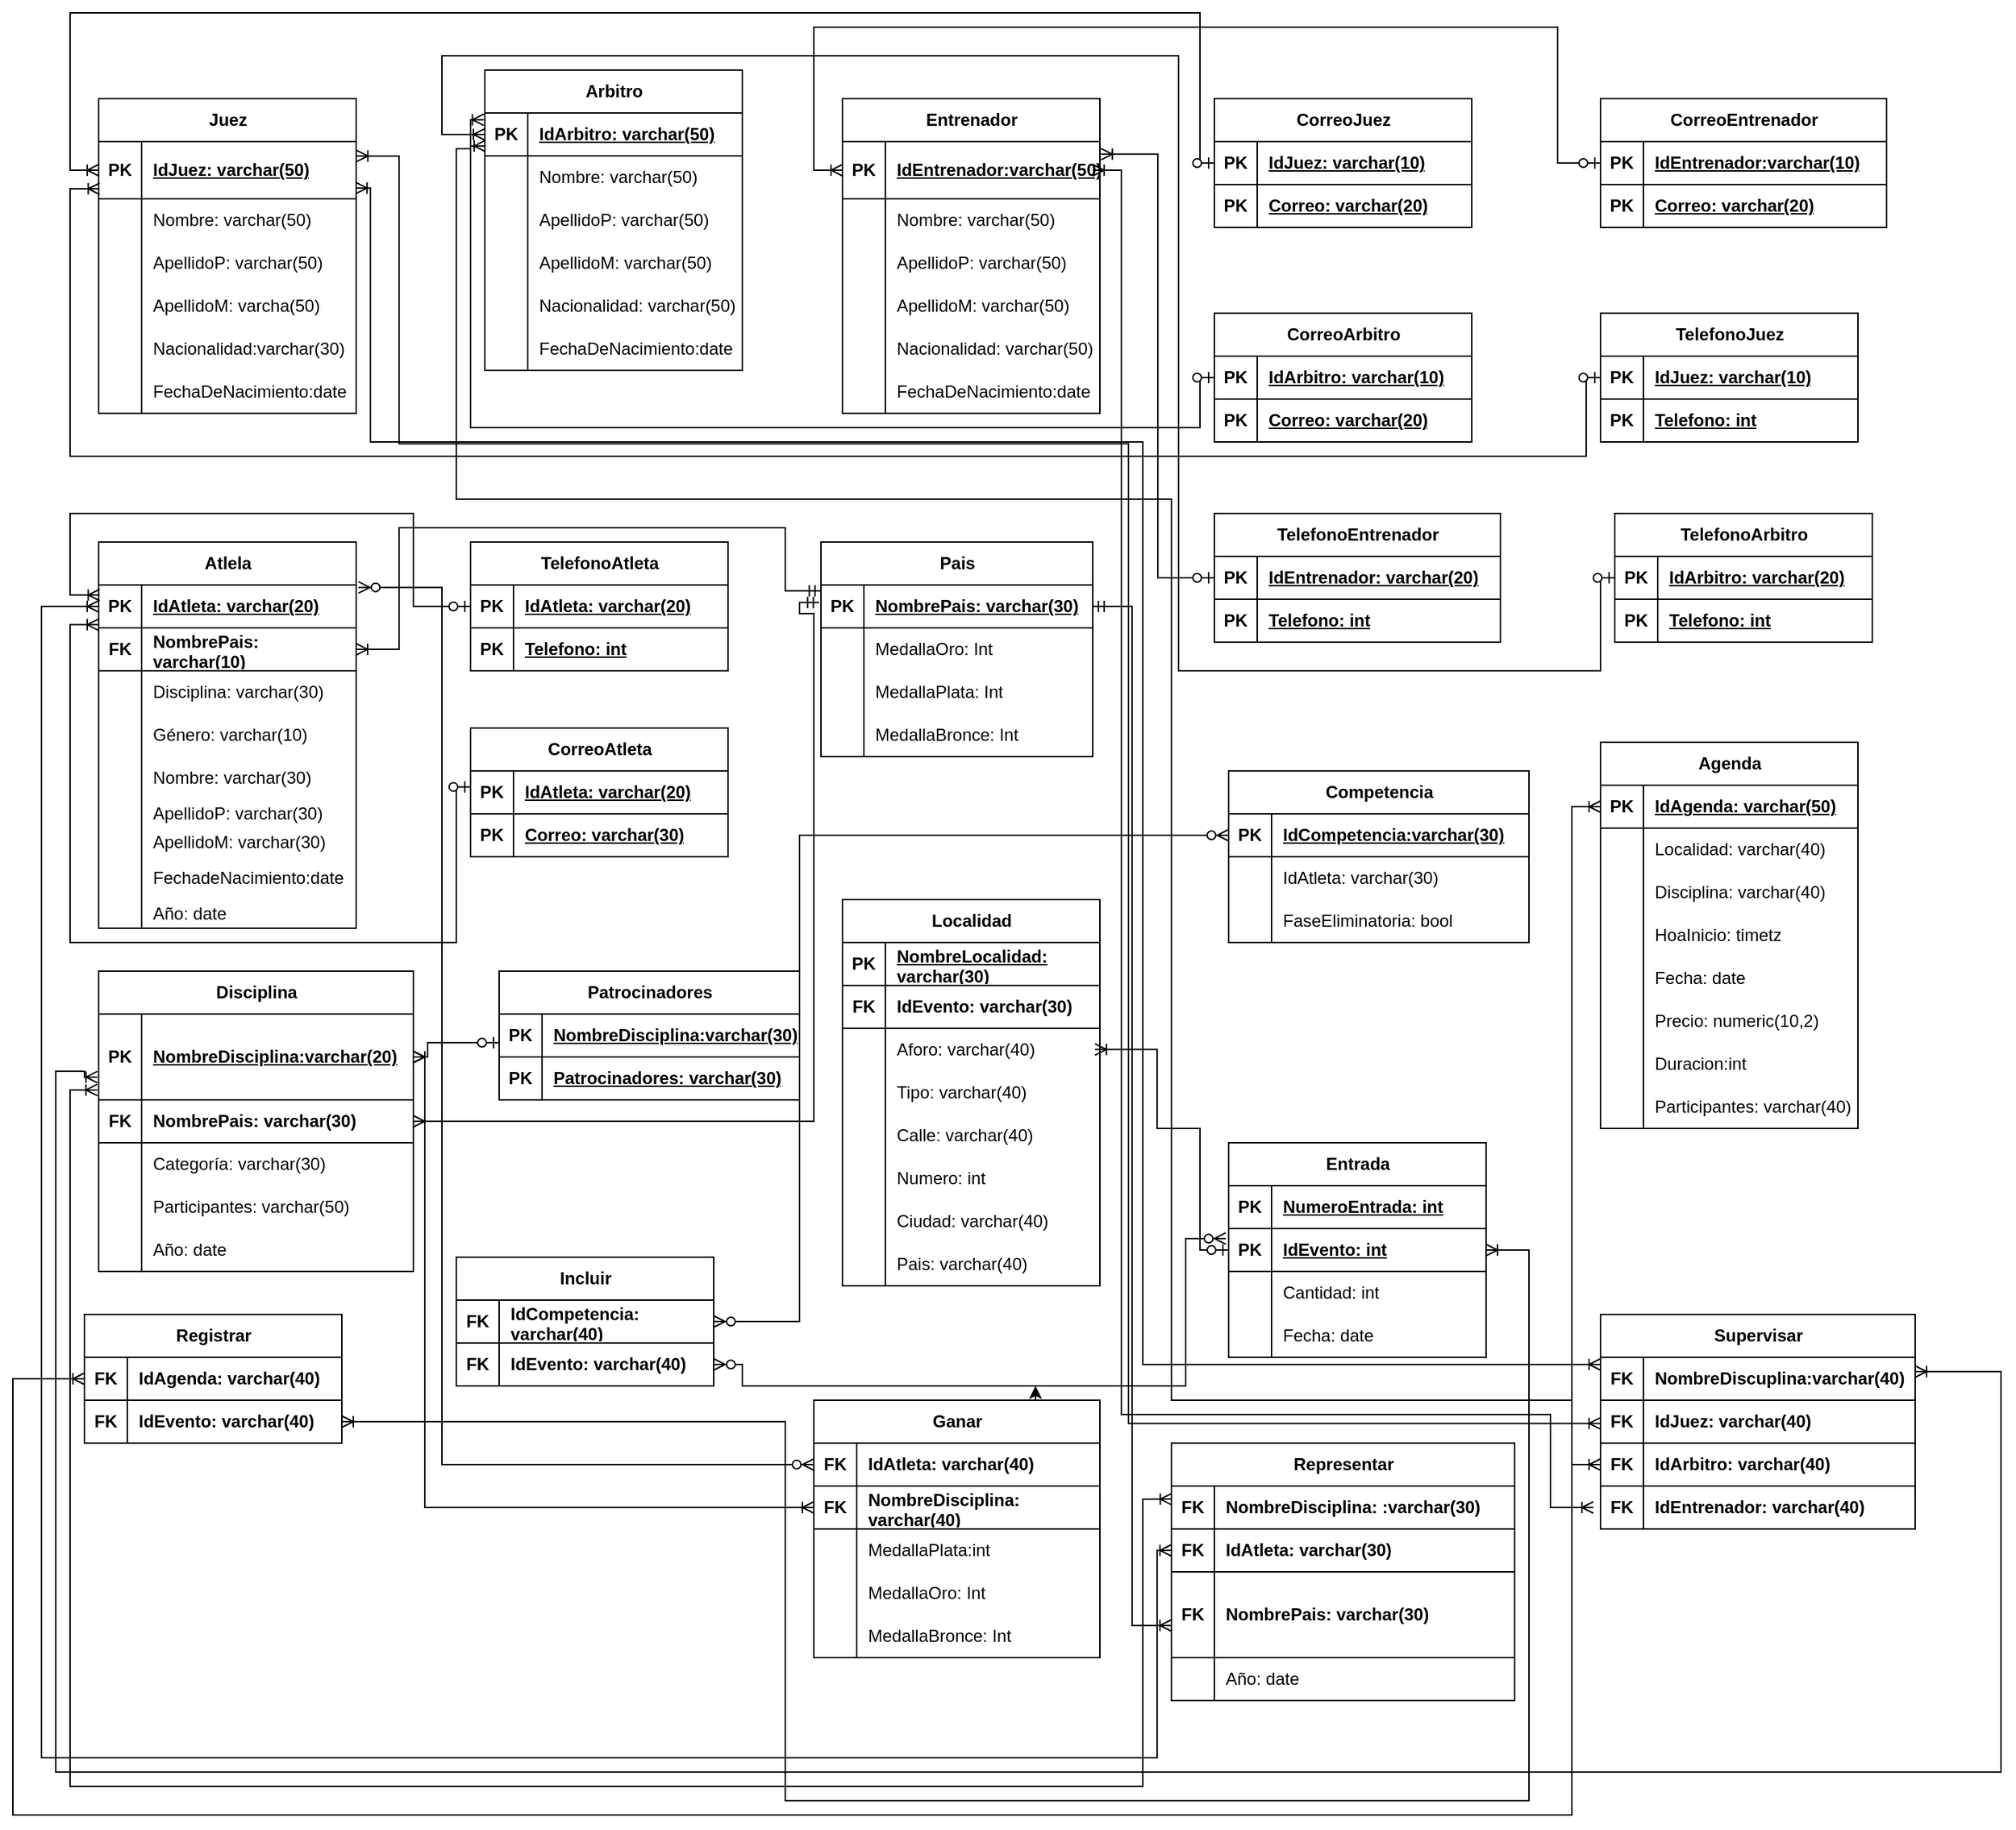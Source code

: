 <mxfile version="24.9.3">
  <diagram name="Página-1" id="i3RGy3jHKS_eLqHuP-7n">
    <mxGraphModel grid="1" page="1" gridSize="10" guides="1" tooltips="1" connect="1" arrows="1" fold="1" pageScale="1" pageWidth="2000" pageHeight="2000" math="0" shadow="0">
      <root>
        <mxCell id="0" />
        <mxCell id="1" parent="0" />
        <mxCell id="isIUH7EVmCxMqTcSG4ie-1" value="Juez" style="shape=table;startSize=30;container=1;collapsible=1;childLayout=tableLayout;fixedRows=1;rowLines=0;fontStyle=1;align=center;resizeLast=1;html=1;" vertex="1" parent="1">
          <mxGeometry x="190" y="80" width="180" height="220" as="geometry" />
        </mxCell>
        <mxCell id="isIUH7EVmCxMqTcSG4ie-2" value="" style="shape=tableRow;horizontal=0;startSize=0;swimlaneHead=0;swimlaneBody=0;fillColor=none;collapsible=0;dropTarget=0;points=[[0,0.5],[1,0.5]];portConstraint=eastwest;top=0;left=0;right=0;bottom=1;" vertex="1" parent="isIUH7EVmCxMqTcSG4ie-1">
          <mxGeometry y="30" width="180" height="40" as="geometry" />
        </mxCell>
        <mxCell id="isIUH7EVmCxMqTcSG4ie-3" value="PK" style="shape=partialRectangle;connectable=0;fillColor=none;top=0;left=0;bottom=0;right=0;fontStyle=1;overflow=hidden;whiteSpace=wrap;html=1;" vertex="1" parent="isIUH7EVmCxMqTcSG4ie-2">
          <mxGeometry width="30" height="40" as="geometry">
            <mxRectangle width="30" height="40" as="alternateBounds" />
          </mxGeometry>
        </mxCell>
        <mxCell id="isIUH7EVmCxMqTcSG4ie-4" value="IdJuez: varchar(50)" style="shape=partialRectangle;connectable=0;fillColor=none;top=0;left=0;bottom=0;right=0;align=left;spacingLeft=6;fontStyle=5;overflow=hidden;whiteSpace=wrap;html=1;" vertex="1" parent="isIUH7EVmCxMqTcSG4ie-2">
          <mxGeometry x="30" width="150" height="40" as="geometry">
            <mxRectangle width="150" height="40" as="alternateBounds" />
          </mxGeometry>
        </mxCell>
        <mxCell id="isIUH7EVmCxMqTcSG4ie-5" value="" style="shape=tableRow;horizontal=0;startSize=0;swimlaneHead=0;swimlaneBody=0;fillColor=none;collapsible=0;dropTarget=0;points=[[0,0.5],[1,0.5]];portConstraint=eastwest;top=0;left=0;right=0;bottom=0;" vertex="1" parent="isIUH7EVmCxMqTcSG4ie-1">
          <mxGeometry y="70" width="180" height="30" as="geometry" />
        </mxCell>
        <mxCell id="isIUH7EVmCxMqTcSG4ie-6" value="" style="shape=partialRectangle;connectable=0;fillColor=none;top=0;left=0;bottom=0;right=0;editable=1;overflow=hidden;whiteSpace=wrap;html=1;" vertex="1" parent="isIUH7EVmCxMqTcSG4ie-5">
          <mxGeometry width="30" height="30" as="geometry">
            <mxRectangle width="30" height="30" as="alternateBounds" />
          </mxGeometry>
        </mxCell>
        <mxCell id="isIUH7EVmCxMqTcSG4ie-7" value="Nombre: varchar(50)" style="shape=partialRectangle;connectable=0;fillColor=none;top=0;left=0;bottom=0;right=0;align=left;spacingLeft=6;overflow=hidden;whiteSpace=wrap;html=1;" vertex="1" parent="isIUH7EVmCxMqTcSG4ie-5">
          <mxGeometry x="30" width="150" height="30" as="geometry">
            <mxRectangle width="150" height="30" as="alternateBounds" />
          </mxGeometry>
        </mxCell>
        <mxCell id="isIUH7EVmCxMqTcSG4ie-8" value="" style="shape=tableRow;horizontal=0;startSize=0;swimlaneHead=0;swimlaneBody=0;fillColor=none;collapsible=0;dropTarget=0;points=[[0,0.5],[1,0.5]];portConstraint=eastwest;top=0;left=0;right=0;bottom=0;" vertex="1" parent="isIUH7EVmCxMqTcSG4ie-1">
          <mxGeometry y="100" width="180" height="30" as="geometry" />
        </mxCell>
        <mxCell id="isIUH7EVmCxMqTcSG4ie-9" value="" style="shape=partialRectangle;connectable=0;fillColor=none;top=0;left=0;bottom=0;right=0;editable=1;overflow=hidden;whiteSpace=wrap;html=1;" vertex="1" parent="isIUH7EVmCxMqTcSG4ie-8">
          <mxGeometry width="30" height="30" as="geometry">
            <mxRectangle width="30" height="30" as="alternateBounds" />
          </mxGeometry>
        </mxCell>
        <mxCell id="isIUH7EVmCxMqTcSG4ie-10" value="ApellidoP: varchar(50)" style="shape=partialRectangle;connectable=0;fillColor=none;top=0;left=0;bottom=0;right=0;align=left;spacingLeft=6;overflow=hidden;whiteSpace=wrap;html=1;" vertex="1" parent="isIUH7EVmCxMqTcSG4ie-8">
          <mxGeometry x="30" width="150" height="30" as="geometry">
            <mxRectangle width="150" height="30" as="alternateBounds" />
          </mxGeometry>
        </mxCell>
        <mxCell id="isIUH7EVmCxMqTcSG4ie-11" value="" style="shape=tableRow;horizontal=0;startSize=0;swimlaneHead=0;swimlaneBody=0;fillColor=none;collapsible=0;dropTarget=0;points=[[0,0.5],[1,0.5]];portConstraint=eastwest;top=0;left=0;right=0;bottom=0;" vertex="1" parent="isIUH7EVmCxMqTcSG4ie-1">
          <mxGeometry y="130" width="180" height="30" as="geometry" />
        </mxCell>
        <mxCell id="isIUH7EVmCxMqTcSG4ie-12" value="" style="shape=partialRectangle;connectable=0;fillColor=none;top=0;left=0;bottom=0;right=0;editable=1;overflow=hidden;whiteSpace=wrap;html=1;" vertex="1" parent="isIUH7EVmCxMqTcSG4ie-11">
          <mxGeometry width="30" height="30" as="geometry">
            <mxRectangle width="30" height="30" as="alternateBounds" />
          </mxGeometry>
        </mxCell>
        <mxCell id="isIUH7EVmCxMqTcSG4ie-13" value="ApellidoM: varcha(50)" style="shape=partialRectangle;connectable=0;fillColor=none;top=0;left=0;bottom=0;right=0;align=left;spacingLeft=6;overflow=hidden;whiteSpace=wrap;html=1;" vertex="1" parent="isIUH7EVmCxMqTcSG4ie-11">
          <mxGeometry x="30" width="150" height="30" as="geometry">
            <mxRectangle width="150" height="30" as="alternateBounds" />
          </mxGeometry>
        </mxCell>
        <mxCell id="isIUH7EVmCxMqTcSG4ie-14" value="" style="shape=tableRow;horizontal=0;startSize=0;swimlaneHead=0;swimlaneBody=0;fillColor=none;collapsible=0;dropTarget=0;points=[[0,0.5],[1,0.5]];portConstraint=eastwest;top=0;left=0;right=0;bottom=0;" vertex="1" parent="isIUH7EVmCxMqTcSG4ie-1">
          <mxGeometry y="160" width="180" height="30" as="geometry" />
        </mxCell>
        <mxCell id="isIUH7EVmCxMqTcSG4ie-15" value="" style="shape=partialRectangle;connectable=0;fillColor=none;top=0;left=0;bottom=0;right=0;editable=1;overflow=hidden;whiteSpace=wrap;html=1;" vertex="1" parent="isIUH7EVmCxMqTcSG4ie-14">
          <mxGeometry width="30" height="30" as="geometry">
            <mxRectangle width="30" height="30" as="alternateBounds" />
          </mxGeometry>
        </mxCell>
        <mxCell id="isIUH7EVmCxMqTcSG4ie-16" value="Nacionalidad:varchar(30)" style="shape=partialRectangle;connectable=0;fillColor=none;top=0;left=0;bottom=0;right=0;align=left;spacingLeft=6;overflow=hidden;whiteSpace=wrap;html=1;" vertex="1" parent="isIUH7EVmCxMqTcSG4ie-14">
          <mxGeometry x="30" width="150" height="30" as="geometry">
            <mxRectangle width="150" height="30" as="alternateBounds" />
          </mxGeometry>
        </mxCell>
        <mxCell id="isIUH7EVmCxMqTcSG4ie-49" value="" style="shape=tableRow;horizontal=0;startSize=0;swimlaneHead=0;swimlaneBody=0;fillColor=none;collapsible=0;dropTarget=0;points=[[0,0.5],[1,0.5]];portConstraint=eastwest;top=0;left=0;right=0;bottom=0;" vertex="1" parent="isIUH7EVmCxMqTcSG4ie-1">
          <mxGeometry y="190" width="180" height="30" as="geometry" />
        </mxCell>
        <mxCell id="isIUH7EVmCxMqTcSG4ie-50" value="" style="shape=partialRectangle;connectable=0;fillColor=none;top=0;left=0;bottom=0;right=0;editable=1;overflow=hidden;whiteSpace=wrap;html=1;" vertex="1" parent="isIUH7EVmCxMqTcSG4ie-49">
          <mxGeometry width="30" height="30" as="geometry">
            <mxRectangle width="30" height="30" as="alternateBounds" />
          </mxGeometry>
        </mxCell>
        <mxCell id="isIUH7EVmCxMqTcSG4ie-51" value="FechaDeNacimiento:date" style="shape=partialRectangle;connectable=0;fillColor=none;top=0;left=0;bottom=0;right=0;align=left;spacingLeft=6;overflow=hidden;whiteSpace=wrap;html=1;" vertex="1" parent="isIUH7EVmCxMqTcSG4ie-49">
          <mxGeometry x="30" width="150" height="30" as="geometry">
            <mxRectangle width="150" height="30" as="alternateBounds" />
          </mxGeometry>
        </mxCell>
        <mxCell id="isIUH7EVmCxMqTcSG4ie-17" value="Arbitro" style="shape=table;startSize=30;container=1;collapsible=1;childLayout=tableLayout;fixedRows=1;rowLines=0;fontStyle=1;align=center;resizeLast=1;html=1;" vertex="1" parent="1">
          <mxGeometry x="460" y="60" width="180" height="210" as="geometry" />
        </mxCell>
        <mxCell id="isIUH7EVmCxMqTcSG4ie-18" value="" style="shape=tableRow;horizontal=0;startSize=0;swimlaneHead=0;swimlaneBody=0;fillColor=none;collapsible=0;dropTarget=0;points=[[0,0.5],[1,0.5]];portConstraint=eastwest;top=0;left=0;right=0;bottom=1;" vertex="1" parent="isIUH7EVmCxMqTcSG4ie-17">
          <mxGeometry y="30" width="180" height="30" as="geometry" />
        </mxCell>
        <mxCell id="isIUH7EVmCxMqTcSG4ie-19" value="PK" style="shape=partialRectangle;connectable=0;fillColor=none;top=0;left=0;bottom=0;right=0;fontStyle=1;overflow=hidden;whiteSpace=wrap;html=1;" vertex="1" parent="isIUH7EVmCxMqTcSG4ie-18">
          <mxGeometry width="30" height="30" as="geometry">
            <mxRectangle width="30" height="30" as="alternateBounds" />
          </mxGeometry>
        </mxCell>
        <mxCell id="isIUH7EVmCxMqTcSG4ie-20" value="IdArbitro:&amp;nbsp;varchar(50)" style="shape=partialRectangle;connectable=0;fillColor=none;top=0;left=0;bottom=0;right=0;align=left;spacingLeft=6;fontStyle=5;overflow=hidden;whiteSpace=wrap;html=1;" vertex="1" parent="isIUH7EVmCxMqTcSG4ie-18">
          <mxGeometry x="30" width="150" height="30" as="geometry">
            <mxRectangle width="150" height="30" as="alternateBounds" />
          </mxGeometry>
        </mxCell>
        <mxCell id="isIUH7EVmCxMqTcSG4ie-21" value="" style="shape=tableRow;horizontal=0;startSize=0;swimlaneHead=0;swimlaneBody=0;fillColor=none;collapsible=0;dropTarget=0;points=[[0,0.5],[1,0.5]];portConstraint=eastwest;top=0;left=0;right=0;bottom=0;" vertex="1" parent="isIUH7EVmCxMqTcSG4ie-17">
          <mxGeometry y="60" width="180" height="30" as="geometry" />
        </mxCell>
        <mxCell id="isIUH7EVmCxMqTcSG4ie-22" value="" style="shape=partialRectangle;connectable=0;fillColor=none;top=0;left=0;bottom=0;right=0;editable=1;overflow=hidden;whiteSpace=wrap;html=1;" vertex="1" parent="isIUH7EVmCxMqTcSG4ie-21">
          <mxGeometry width="30" height="30" as="geometry">
            <mxRectangle width="30" height="30" as="alternateBounds" />
          </mxGeometry>
        </mxCell>
        <mxCell id="isIUH7EVmCxMqTcSG4ie-23" value="Nombre: varchar(50)" style="shape=partialRectangle;connectable=0;fillColor=none;top=0;left=0;bottom=0;right=0;align=left;spacingLeft=6;overflow=hidden;whiteSpace=wrap;html=1;" vertex="1" parent="isIUH7EVmCxMqTcSG4ie-21">
          <mxGeometry x="30" width="150" height="30" as="geometry">
            <mxRectangle width="150" height="30" as="alternateBounds" />
          </mxGeometry>
        </mxCell>
        <mxCell id="isIUH7EVmCxMqTcSG4ie-24" value="" style="shape=tableRow;horizontal=0;startSize=0;swimlaneHead=0;swimlaneBody=0;fillColor=none;collapsible=0;dropTarget=0;points=[[0,0.5],[1,0.5]];portConstraint=eastwest;top=0;left=0;right=0;bottom=0;" vertex="1" parent="isIUH7EVmCxMqTcSG4ie-17">
          <mxGeometry y="90" width="180" height="30" as="geometry" />
        </mxCell>
        <mxCell id="isIUH7EVmCxMqTcSG4ie-25" value="" style="shape=partialRectangle;connectable=0;fillColor=none;top=0;left=0;bottom=0;right=0;editable=1;overflow=hidden;whiteSpace=wrap;html=1;" vertex="1" parent="isIUH7EVmCxMqTcSG4ie-24">
          <mxGeometry width="30" height="30" as="geometry">
            <mxRectangle width="30" height="30" as="alternateBounds" />
          </mxGeometry>
        </mxCell>
        <mxCell id="isIUH7EVmCxMqTcSG4ie-26" value="ApellidoP: varchar(50)" style="shape=partialRectangle;connectable=0;fillColor=none;top=0;left=0;bottom=0;right=0;align=left;spacingLeft=6;overflow=hidden;whiteSpace=wrap;html=1;" vertex="1" parent="isIUH7EVmCxMqTcSG4ie-24">
          <mxGeometry x="30" width="150" height="30" as="geometry">
            <mxRectangle width="150" height="30" as="alternateBounds" />
          </mxGeometry>
        </mxCell>
        <mxCell id="isIUH7EVmCxMqTcSG4ie-27" value="" style="shape=tableRow;horizontal=0;startSize=0;swimlaneHead=0;swimlaneBody=0;fillColor=none;collapsible=0;dropTarget=0;points=[[0,0.5],[1,0.5]];portConstraint=eastwest;top=0;left=0;right=0;bottom=0;" vertex="1" parent="isIUH7EVmCxMqTcSG4ie-17">
          <mxGeometry y="120" width="180" height="30" as="geometry" />
        </mxCell>
        <mxCell id="isIUH7EVmCxMqTcSG4ie-28" value="" style="shape=partialRectangle;connectable=0;fillColor=none;top=0;left=0;bottom=0;right=0;editable=1;overflow=hidden;whiteSpace=wrap;html=1;" vertex="1" parent="isIUH7EVmCxMqTcSG4ie-27">
          <mxGeometry width="30" height="30" as="geometry">
            <mxRectangle width="30" height="30" as="alternateBounds" />
          </mxGeometry>
        </mxCell>
        <mxCell id="isIUH7EVmCxMqTcSG4ie-29" value="ApellidoM: varchar(50)" style="shape=partialRectangle;connectable=0;fillColor=none;top=0;left=0;bottom=0;right=0;align=left;spacingLeft=6;overflow=hidden;whiteSpace=wrap;html=1;" vertex="1" parent="isIUH7EVmCxMqTcSG4ie-27">
          <mxGeometry x="30" width="150" height="30" as="geometry">
            <mxRectangle width="150" height="30" as="alternateBounds" />
          </mxGeometry>
        </mxCell>
        <mxCell id="isIUH7EVmCxMqTcSG4ie-30" value="" style="shape=tableRow;horizontal=0;startSize=0;swimlaneHead=0;swimlaneBody=0;fillColor=none;collapsible=0;dropTarget=0;points=[[0,0.5],[1,0.5]];portConstraint=eastwest;top=0;left=0;right=0;bottom=0;" vertex="1" parent="isIUH7EVmCxMqTcSG4ie-17">
          <mxGeometry y="150" width="180" height="30" as="geometry" />
        </mxCell>
        <mxCell id="isIUH7EVmCxMqTcSG4ie-31" value="" style="shape=partialRectangle;connectable=0;fillColor=none;top=0;left=0;bottom=0;right=0;editable=1;overflow=hidden;whiteSpace=wrap;html=1;" vertex="1" parent="isIUH7EVmCxMqTcSG4ie-30">
          <mxGeometry width="30" height="30" as="geometry">
            <mxRectangle width="30" height="30" as="alternateBounds" />
          </mxGeometry>
        </mxCell>
        <mxCell id="isIUH7EVmCxMqTcSG4ie-32" value="Nacionalidad: varchar(50)" style="shape=partialRectangle;connectable=0;fillColor=none;top=0;left=0;bottom=0;right=0;align=left;spacingLeft=6;overflow=hidden;whiteSpace=wrap;html=1;" vertex="1" parent="isIUH7EVmCxMqTcSG4ie-30">
          <mxGeometry x="30" width="150" height="30" as="geometry">
            <mxRectangle width="150" height="30" as="alternateBounds" />
          </mxGeometry>
        </mxCell>
        <mxCell id="isIUH7EVmCxMqTcSG4ie-52" value="" style="shape=tableRow;horizontal=0;startSize=0;swimlaneHead=0;swimlaneBody=0;fillColor=none;collapsible=0;dropTarget=0;points=[[0,0.5],[1,0.5]];portConstraint=eastwest;top=0;left=0;right=0;bottom=0;" vertex="1" parent="isIUH7EVmCxMqTcSG4ie-17">
          <mxGeometry y="180" width="180" height="30" as="geometry" />
        </mxCell>
        <mxCell id="isIUH7EVmCxMqTcSG4ie-53" value="" style="shape=partialRectangle;connectable=0;fillColor=none;top=0;left=0;bottom=0;right=0;editable=1;overflow=hidden;whiteSpace=wrap;html=1;" vertex="1" parent="isIUH7EVmCxMqTcSG4ie-52">
          <mxGeometry width="30" height="30" as="geometry">
            <mxRectangle width="30" height="30" as="alternateBounds" />
          </mxGeometry>
        </mxCell>
        <mxCell id="isIUH7EVmCxMqTcSG4ie-54" value="FechaDeNacimiento:date" style="shape=partialRectangle;connectable=0;fillColor=none;top=0;left=0;bottom=0;right=0;align=left;spacingLeft=6;overflow=hidden;whiteSpace=wrap;html=1;" vertex="1" parent="isIUH7EVmCxMqTcSG4ie-52">
          <mxGeometry x="30" width="150" height="30" as="geometry">
            <mxRectangle width="150" height="30" as="alternateBounds" />
          </mxGeometry>
        </mxCell>
        <mxCell id="isIUH7EVmCxMqTcSG4ie-33" value="Entrenador" style="shape=table;startSize=30;container=1;collapsible=1;childLayout=tableLayout;fixedRows=1;rowLines=0;fontStyle=1;align=center;resizeLast=1;html=1;" vertex="1" parent="1">
          <mxGeometry x="710" y="80" width="180" height="220" as="geometry" />
        </mxCell>
        <mxCell id="isIUH7EVmCxMqTcSG4ie-34" value="" style="shape=tableRow;horizontal=0;startSize=0;swimlaneHead=0;swimlaneBody=0;fillColor=none;collapsible=0;dropTarget=0;points=[[0,0.5],[1,0.5]];portConstraint=eastwest;top=0;left=0;right=0;bottom=1;" vertex="1" parent="isIUH7EVmCxMqTcSG4ie-33">
          <mxGeometry y="30" width="180" height="40" as="geometry" />
        </mxCell>
        <mxCell id="isIUH7EVmCxMqTcSG4ie-35" value="PK" style="shape=partialRectangle;connectable=0;fillColor=none;top=0;left=0;bottom=0;right=0;fontStyle=1;overflow=hidden;whiteSpace=wrap;html=1;" vertex="1" parent="isIUH7EVmCxMqTcSG4ie-34">
          <mxGeometry width="30" height="40" as="geometry">
            <mxRectangle width="30" height="40" as="alternateBounds" />
          </mxGeometry>
        </mxCell>
        <mxCell id="isIUH7EVmCxMqTcSG4ie-36" value="IdEntrenador:varchar(50)" style="shape=partialRectangle;connectable=0;fillColor=none;top=0;left=0;bottom=0;right=0;align=left;spacingLeft=6;fontStyle=5;overflow=hidden;whiteSpace=wrap;html=1;" vertex="1" parent="isIUH7EVmCxMqTcSG4ie-34">
          <mxGeometry x="30" width="150" height="40" as="geometry">
            <mxRectangle width="150" height="40" as="alternateBounds" />
          </mxGeometry>
        </mxCell>
        <mxCell id="isIUH7EVmCxMqTcSG4ie-37" value="" style="shape=tableRow;horizontal=0;startSize=0;swimlaneHead=0;swimlaneBody=0;fillColor=none;collapsible=0;dropTarget=0;points=[[0,0.5],[1,0.5]];portConstraint=eastwest;top=0;left=0;right=0;bottom=0;" vertex="1" parent="isIUH7EVmCxMqTcSG4ie-33">
          <mxGeometry y="70" width="180" height="30" as="geometry" />
        </mxCell>
        <mxCell id="isIUH7EVmCxMqTcSG4ie-38" value="" style="shape=partialRectangle;connectable=0;fillColor=none;top=0;left=0;bottom=0;right=0;editable=1;overflow=hidden;whiteSpace=wrap;html=1;" vertex="1" parent="isIUH7EVmCxMqTcSG4ie-37">
          <mxGeometry width="30" height="30" as="geometry">
            <mxRectangle width="30" height="30" as="alternateBounds" />
          </mxGeometry>
        </mxCell>
        <mxCell id="isIUH7EVmCxMqTcSG4ie-39" value="Nombre: varchar(50)" style="shape=partialRectangle;connectable=0;fillColor=none;top=0;left=0;bottom=0;right=0;align=left;spacingLeft=6;overflow=hidden;whiteSpace=wrap;html=1;" vertex="1" parent="isIUH7EVmCxMqTcSG4ie-37">
          <mxGeometry x="30" width="150" height="30" as="geometry">
            <mxRectangle width="150" height="30" as="alternateBounds" />
          </mxGeometry>
        </mxCell>
        <mxCell id="isIUH7EVmCxMqTcSG4ie-40" value="" style="shape=tableRow;horizontal=0;startSize=0;swimlaneHead=0;swimlaneBody=0;fillColor=none;collapsible=0;dropTarget=0;points=[[0,0.5],[1,0.5]];portConstraint=eastwest;top=0;left=0;right=0;bottom=0;" vertex="1" parent="isIUH7EVmCxMqTcSG4ie-33">
          <mxGeometry y="100" width="180" height="30" as="geometry" />
        </mxCell>
        <mxCell id="isIUH7EVmCxMqTcSG4ie-41" value="" style="shape=partialRectangle;connectable=0;fillColor=none;top=0;left=0;bottom=0;right=0;editable=1;overflow=hidden;whiteSpace=wrap;html=1;" vertex="1" parent="isIUH7EVmCxMqTcSG4ie-40">
          <mxGeometry width="30" height="30" as="geometry">
            <mxRectangle width="30" height="30" as="alternateBounds" />
          </mxGeometry>
        </mxCell>
        <mxCell id="isIUH7EVmCxMqTcSG4ie-42" value="ApellidoP: varchar(50)" style="shape=partialRectangle;connectable=0;fillColor=none;top=0;left=0;bottom=0;right=0;align=left;spacingLeft=6;overflow=hidden;whiteSpace=wrap;html=1;" vertex="1" parent="isIUH7EVmCxMqTcSG4ie-40">
          <mxGeometry x="30" width="150" height="30" as="geometry">
            <mxRectangle width="150" height="30" as="alternateBounds" />
          </mxGeometry>
        </mxCell>
        <mxCell id="isIUH7EVmCxMqTcSG4ie-43" value="" style="shape=tableRow;horizontal=0;startSize=0;swimlaneHead=0;swimlaneBody=0;fillColor=none;collapsible=0;dropTarget=0;points=[[0,0.5],[1,0.5]];portConstraint=eastwest;top=0;left=0;right=0;bottom=0;" vertex="1" parent="isIUH7EVmCxMqTcSG4ie-33">
          <mxGeometry y="130" width="180" height="30" as="geometry" />
        </mxCell>
        <mxCell id="isIUH7EVmCxMqTcSG4ie-44" value="" style="shape=partialRectangle;connectable=0;fillColor=none;top=0;left=0;bottom=0;right=0;editable=1;overflow=hidden;whiteSpace=wrap;html=1;" vertex="1" parent="isIUH7EVmCxMqTcSG4ie-43">
          <mxGeometry width="30" height="30" as="geometry">
            <mxRectangle width="30" height="30" as="alternateBounds" />
          </mxGeometry>
        </mxCell>
        <mxCell id="isIUH7EVmCxMqTcSG4ie-45" value="ApellidoM: varchar(50)" style="shape=partialRectangle;connectable=0;fillColor=none;top=0;left=0;bottom=0;right=0;align=left;spacingLeft=6;overflow=hidden;whiteSpace=wrap;html=1;" vertex="1" parent="isIUH7EVmCxMqTcSG4ie-43">
          <mxGeometry x="30" width="150" height="30" as="geometry">
            <mxRectangle width="150" height="30" as="alternateBounds" />
          </mxGeometry>
        </mxCell>
        <mxCell id="isIUH7EVmCxMqTcSG4ie-46" value="" style="shape=tableRow;horizontal=0;startSize=0;swimlaneHead=0;swimlaneBody=0;fillColor=none;collapsible=0;dropTarget=0;points=[[0,0.5],[1,0.5]];portConstraint=eastwest;top=0;left=0;right=0;bottom=0;" vertex="1" parent="isIUH7EVmCxMqTcSG4ie-33">
          <mxGeometry y="160" width="180" height="30" as="geometry" />
        </mxCell>
        <mxCell id="isIUH7EVmCxMqTcSG4ie-47" value="" style="shape=partialRectangle;connectable=0;fillColor=none;top=0;left=0;bottom=0;right=0;editable=1;overflow=hidden;whiteSpace=wrap;html=1;" vertex="1" parent="isIUH7EVmCxMqTcSG4ie-46">
          <mxGeometry width="30" height="30" as="geometry">
            <mxRectangle width="30" height="30" as="alternateBounds" />
          </mxGeometry>
        </mxCell>
        <mxCell id="isIUH7EVmCxMqTcSG4ie-48" value="Nacionalidad: varchar(50)" style="shape=partialRectangle;connectable=0;fillColor=none;top=0;left=0;bottom=0;right=0;align=left;spacingLeft=6;overflow=hidden;whiteSpace=wrap;html=1;" vertex="1" parent="isIUH7EVmCxMqTcSG4ie-46">
          <mxGeometry x="30" width="150" height="30" as="geometry">
            <mxRectangle width="150" height="30" as="alternateBounds" />
          </mxGeometry>
        </mxCell>
        <mxCell id="isIUH7EVmCxMqTcSG4ie-55" value="" style="shape=tableRow;horizontal=0;startSize=0;swimlaneHead=0;swimlaneBody=0;fillColor=none;collapsible=0;dropTarget=0;points=[[0,0.5],[1,0.5]];portConstraint=eastwest;top=0;left=0;right=0;bottom=0;" vertex="1" parent="isIUH7EVmCxMqTcSG4ie-33">
          <mxGeometry y="190" width="180" height="30" as="geometry" />
        </mxCell>
        <mxCell id="isIUH7EVmCxMqTcSG4ie-56" value="" style="shape=partialRectangle;connectable=0;fillColor=none;top=0;left=0;bottom=0;right=0;editable=1;overflow=hidden;whiteSpace=wrap;html=1;" vertex="1" parent="isIUH7EVmCxMqTcSG4ie-55">
          <mxGeometry width="30" height="30" as="geometry">
            <mxRectangle width="30" height="30" as="alternateBounds" />
          </mxGeometry>
        </mxCell>
        <mxCell id="isIUH7EVmCxMqTcSG4ie-57" value="FechaDeNacimiento:date" style="shape=partialRectangle;connectable=0;fillColor=none;top=0;left=0;bottom=0;right=0;align=left;spacingLeft=6;overflow=hidden;whiteSpace=wrap;html=1;" vertex="1" parent="isIUH7EVmCxMqTcSG4ie-55">
          <mxGeometry x="30" width="150" height="30" as="geometry">
            <mxRectangle width="150" height="30" as="alternateBounds" />
          </mxGeometry>
        </mxCell>
        <mxCell id="isIUH7EVmCxMqTcSG4ie-58" value="CorreoJuez" style="shape=table;startSize=30;container=1;collapsible=1;childLayout=tableLayout;fixedRows=1;rowLines=0;fontStyle=1;align=center;resizeLast=1;html=1;" vertex="1" parent="1">
          <mxGeometry x="970" y="80" width="180" height="90" as="geometry" />
        </mxCell>
        <mxCell id="isIUH7EVmCxMqTcSG4ie-59" value="" style="shape=tableRow;horizontal=0;startSize=0;swimlaneHead=0;swimlaneBody=0;fillColor=none;collapsible=0;dropTarget=0;points=[[0,0.5],[1,0.5]];portConstraint=eastwest;top=0;left=0;right=0;bottom=1;" vertex="1" parent="isIUH7EVmCxMqTcSG4ie-58">
          <mxGeometry y="30" width="180" height="30" as="geometry" />
        </mxCell>
        <mxCell id="isIUH7EVmCxMqTcSG4ie-60" value="PK" style="shape=partialRectangle;connectable=0;fillColor=none;top=0;left=0;bottom=0;right=0;fontStyle=1;overflow=hidden;whiteSpace=wrap;html=1;" vertex="1" parent="isIUH7EVmCxMqTcSG4ie-59">
          <mxGeometry width="30" height="30" as="geometry">
            <mxRectangle width="30" height="30" as="alternateBounds" />
          </mxGeometry>
        </mxCell>
        <mxCell id="isIUH7EVmCxMqTcSG4ie-61" value="IdJuez: varchar(10)" style="shape=partialRectangle;connectable=0;fillColor=none;top=0;left=0;bottom=0;right=0;align=left;spacingLeft=6;fontStyle=5;overflow=hidden;whiteSpace=wrap;html=1;" vertex="1" parent="isIUH7EVmCxMqTcSG4ie-59">
          <mxGeometry x="30" width="150" height="30" as="geometry">
            <mxRectangle width="150" height="30" as="alternateBounds" />
          </mxGeometry>
        </mxCell>
        <mxCell id="isIUH7EVmCxMqTcSG4ie-81" value="" style="shape=tableRow;horizontal=0;startSize=0;swimlaneHead=0;swimlaneBody=0;fillColor=none;collapsible=0;dropTarget=0;points=[[0,0.5],[1,0.5]];portConstraint=eastwest;top=0;left=0;right=0;bottom=1;" vertex="1" parent="isIUH7EVmCxMqTcSG4ie-58">
          <mxGeometry y="60" width="180" height="30" as="geometry" />
        </mxCell>
        <mxCell id="isIUH7EVmCxMqTcSG4ie-82" value="PK" style="shape=partialRectangle;connectable=0;fillColor=none;top=0;left=0;bottom=0;right=0;fontStyle=1;overflow=hidden;whiteSpace=wrap;html=1;" vertex="1" parent="isIUH7EVmCxMqTcSG4ie-81">
          <mxGeometry width="30" height="30" as="geometry">
            <mxRectangle width="30" height="30" as="alternateBounds" />
          </mxGeometry>
        </mxCell>
        <mxCell id="isIUH7EVmCxMqTcSG4ie-83" value="Correo: varchar(20)" style="shape=partialRectangle;connectable=0;fillColor=none;top=0;left=0;bottom=0;right=0;align=left;spacingLeft=6;fontStyle=5;overflow=hidden;whiteSpace=wrap;html=1;" vertex="1" parent="isIUH7EVmCxMqTcSG4ie-81">
          <mxGeometry x="30" width="150" height="30" as="geometry">
            <mxRectangle width="150" height="30" as="alternateBounds" />
          </mxGeometry>
        </mxCell>
        <mxCell id="isIUH7EVmCxMqTcSG4ie-84" value="CorreoArbitro" style="shape=table;startSize=30;container=1;collapsible=1;childLayout=tableLayout;fixedRows=1;rowLines=0;fontStyle=1;align=center;resizeLast=1;html=1;" vertex="1" parent="1">
          <mxGeometry x="970" y="230" width="180" height="90" as="geometry" />
        </mxCell>
        <mxCell id="isIUH7EVmCxMqTcSG4ie-85" value="" style="shape=tableRow;horizontal=0;startSize=0;swimlaneHead=0;swimlaneBody=0;fillColor=none;collapsible=0;dropTarget=0;points=[[0,0.5],[1,0.5]];portConstraint=eastwest;top=0;left=0;right=0;bottom=1;" vertex="1" parent="isIUH7EVmCxMqTcSG4ie-84">
          <mxGeometry y="30" width="180" height="30" as="geometry" />
        </mxCell>
        <mxCell id="isIUH7EVmCxMqTcSG4ie-86" value="PK" style="shape=partialRectangle;connectable=0;fillColor=none;top=0;left=0;bottom=0;right=0;fontStyle=1;overflow=hidden;whiteSpace=wrap;html=1;" vertex="1" parent="isIUH7EVmCxMqTcSG4ie-85">
          <mxGeometry width="30" height="30" as="geometry">
            <mxRectangle width="30" height="30" as="alternateBounds" />
          </mxGeometry>
        </mxCell>
        <mxCell id="isIUH7EVmCxMqTcSG4ie-87" value="IdArbitro: varchar(10)" style="shape=partialRectangle;connectable=0;fillColor=none;top=0;left=0;bottom=0;right=0;align=left;spacingLeft=6;fontStyle=5;overflow=hidden;whiteSpace=wrap;html=1;" vertex="1" parent="isIUH7EVmCxMqTcSG4ie-85">
          <mxGeometry x="30" width="150" height="30" as="geometry">
            <mxRectangle width="150" height="30" as="alternateBounds" />
          </mxGeometry>
        </mxCell>
        <mxCell id="isIUH7EVmCxMqTcSG4ie-88" value="" style="shape=tableRow;horizontal=0;startSize=0;swimlaneHead=0;swimlaneBody=0;fillColor=none;collapsible=0;dropTarget=0;points=[[0,0.5],[1,0.5]];portConstraint=eastwest;top=0;left=0;right=0;bottom=1;" vertex="1" parent="isIUH7EVmCxMqTcSG4ie-84">
          <mxGeometry y="60" width="180" height="30" as="geometry" />
        </mxCell>
        <mxCell id="isIUH7EVmCxMqTcSG4ie-89" value="PK" style="shape=partialRectangle;connectable=0;fillColor=none;top=0;left=0;bottom=0;right=0;fontStyle=1;overflow=hidden;whiteSpace=wrap;html=1;" vertex="1" parent="isIUH7EVmCxMqTcSG4ie-88">
          <mxGeometry width="30" height="30" as="geometry">
            <mxRectangle width="30" height="30" as="alternateBounds" />
          </mxGeometry>
        </mxCell>
        <mxCell id="isIUH7EVmCxMqTcSG4ie-90" value="Correo: varchar(20)" style="shape=partialRectangle;connectable=0;fillColor=none;top=0;left=0;bottom=0;right=0;align=left;spacingLeft=6;fontStyle=5;overflow=hidden;whiteSpace=wrap;html=1;" vertex="1" parent="isIUH7EVmCxMqTcSG4ie-88">
          <mxGeometry x="30" width="150" height="30" as="geometry">
            <mxRectangle width="150" height="30" as="alternateBounds" />
          </mxGeometry>
        </mxCell>
        <mxCell id="isIUH7EVmCxMqTcSG4ie-91" value="CorreoEntrenador" style="shape=table;startSize=30;container=1;collapsible=1;childLayout=tableLayout;fixedRows=1;rowLines=0;fontStyle=1;align=center;resizeLast=1;html=1;" vertex="1" parent="1">
          <mxGeometry x="1240" y="80" width="200" height="90" as="geometry" />
        </mxCell>
        <mxCell id="isIUH7EVmCxMqTcSG4ie-92" value="" style="shape=tableRow;horizontal=0;startSize=0;swimlaneHead=0;swimlaneBody=0;fillColor=none;collapsible=0;dropTarget=0;points=[[0,0.5],[1,0.5]];portConstraint=eastwest;top=0;left=0;right=0;bottom=1;" vertex="1" parent="isIUH7EVmCxMqTcSG4ie-91">
          <mxGeometry y="30" width="200" height="30" as="geometry" />
        </mxCell>
        <mxCell id="isIUH7EVmCxMqTcSG4ie-93" value="PK" style="shape=partialRectangle;connectable=0;fillColor=none;top=0;left=0;bottom=0;right=0;fontStyle=1;overflow=hidden;whiteSpace=wrap;html=1;" vertex="1" parent="isIUH7EVmCxMqTcSG4ie-92">
          <mxGeometry width="30" height="30" as="geometry">
            <mxRectangle width="30" height="30" as="alternateBounds" />
          </mxGeometry>
        </mxCell>
        <mxCell id="isIUH7EVmCxMqTcSG4ie-94" value="IdEntrenador:varchar(10)" style="shape=partialRectangle;connectable=0;fillColor=none;top=0;left=0;bottom=0;right=0;align=left;spacingLeft=6;fontStyle=5;overflow=hidden;whiteSpace=wrap;html=1;" vertex="1" parent="isIUH7EVmCxMqTcSG4ie-92">
          <mxGeometry x="30" width="170" height="30" as="geometry">
            <mxRectangle width="170" height="30" as="alternateBounds" />
          </mxGeometry>
        </mxCell>
        <mxCell id="isIUH7EVmCxMqTcSG4ie-95" value="" style="shape=tableRow;horizontal=0;startSize=0;swimlaneHead=0;swimlaneBody=0;fillColor=none;collapsible=0;dropTarget=0;points=[[0,0.5],[1,0.5]];portConstraint=eastwest;top=0;left=0;right=0;bottom=1;" vertex="1" parent="isIUH7EVmCxMqTcSG4ie-91">
          <mxGeometry y="60" width="200" height="30" as="geometry" />
        </mxCell>
        <mxCell id="isIUH7EVmCxMqTcSG4ie-96" value="PK" style="shape=partialRectangle;connectable=0;fillColor=none;top=0;left=0;bottom=0;right=0;fontStyle=1;overflow=hidden;whiteSpace=wrap;html=1;" vertex="1" parent="isIUH7EVmCxMqTcSG4ie-95">
          <mxGeometry width="30" height="30" as="geometry">
            <mxRectangle width="30" height="30" as="alternateBounds" />
          </mxGeometry>
        </mxCell>
        <mxCell id="isIUH7EVmCxMqTcSG4ie-97" value="Correo: varchar(20)" style="shape=partialRectangle;connectable=0;fillColor=none;top=0;left=0;bottom=0;right=0;align=left;spacingLeft=6;fontStyle=5;overflow=hidden;whiteSpace=wrap;html=1;" vertex="1" parent="isIUH7EVmCxMqTcSG4ie-95">
          <mxGeometry x="30" width="170" height="30" as="geometry">
            <mxRectangle width="170" height="30" as="alternateBounds" />
          </mxGeometry>
        </mxCell>
        <mxCell id="isIUH7EVmCxMqTcSG4ie-98" value="TelefonoJuez" style="shape=table;startSize=30;container=1;collapsible=1;childLayout=tableLayout;fixedRows=1;rowLines=0;fontStyle=1;align=center;resizeLast=1;html=1;" vertex="1" parent="1">
          <mxGeometry x="1240" y="230" width="180" height="90" as="geometry" />
        </mxCell>
        <mxCell id="isIUH7EVmCxMqTcSG4ie-99" value="" style="shape=tableRow;horizontal=0;startSize=0;swimlaneHead=0;swimlaneBody=0;fillColor=none;collapsible=0;dropTarget=0;points=[[0,0.5],[1,0.5]];portConstraint=eastwest;top=0;left=0;right=0;bottom=1;" vertex="1" parent="isIUH7EVmCxMqTcSG4ie-98">
          <mxGeometry y="30" width="180" height="30" as="geometry" />
        </mxCell>
        <mxCell id="isIUH7EVmCxMqTcSG4ie-100" value="PK" style="shape=partialRectangle;connectable=0;fillColor=none;top=0;left=0;bottom=0;right=0;fontStyle=1;overflow=hidden;whiteSpace=wrap;html=1;" vertex="1" parent="isIUH7EVmCxMqTcSG4ie-99">
          <mxGeometry width="30" height="30" as="geometry">
            <mxRectangle width="30" height="30" as="alternateBounds" />
          </mxGeometry>
        </mxCell>
        <mxCell id="isIUH7EVmCxMqTcSG4ie-101" value="IdJuez: varchar(10)" style="shape=partialRectangle;connectable=0;fillColor=none;top=0;left=0;bottom=0;right=0;align=left;spacingLeft=6;fontStyle=5;overflow=hidden;whiteSpace=wrap;html=1;" vertex="1" parent="isIUH7EVmCxMqTcSG4ie-99">
          <mxGeometry x="30" width="150" height="30" as="geometry">
            <mxRectangle width="150" height="30" as="alternateBounds" />
          </mxGeometry>
        </mxCell>
        <mxCell id="isIUH7EVmCxMqTcSG4ie-102" value="" style="shape=tableRow;horizontal=0;startSize=0;swimlaneHead=0;swimlaneBody=0;fillColor=none;collapsible=0;dropTarget=0;points=[[0,0.5],[1,0.5]];portConstraint=eastwest;top=0;left=0;right=0;bottom=1;" vertex="1" parent="isIUH7EVmCxMqTcSG4ie-98">
          <mxGeometry y="60" width="180" height="30" as="geometry" />
        </mxCell>
        <mxCell id="isIUH7EVmCxMqTcSG4ie-103" value="PK" style="shape=partialRectangle;connectable=0;fillColor=none;top=0;left=0;bottom=0;right=0;fontStyle=1;overflow=hidden;whiteSpace=wrap;html=1;" vertex="1" parent="isIUH7EVmCxMqTcSG4ie-102">
          <mxGeometry width="30" height="30" as="geometry">
            <mxRectangle width="30" height="30" as="alternateBounds" />
          </mxGeometry>
        </mxCell>
        <mxCell id="isIUH7EVmCxMqTcSG4ie-104" value="Telefono: int" style="shape=partialRectangle;connectable=0;fillColor=none;top=0;left=0;bottom=0;right=0;align=left;spacingLeft=6;fontStyle=5;overflow=hidden;whiteSpace=wrap;html=1;" vertex="1" parent="isIUH7EVmCxMqTcSG4ie-102">
          <mxGeometry x="30" width="150" height="30" as="geometry">
            <mxRectangle width="150" height="30" as="alternateBounds" />
          </mxGeometry>
        </mxCell>
        <mxCell id="isIUH7EVmCxMqTcSG4ie-105" value="TelefonoEntrenador" style="shape=table;startSize=30;container=1;collapsible=1;childLayout=tableLayout;fixedRows=1;rowLines=0;fontStyle=1;align=center;resizeLast=1;html=1;" vertex="1" parent="1">
          <mxGeometry x="970" y="370" width="200" height="90" as="geometry" />
        </mxCell>
        <mxCell id="isIUH7EVmCxMqTcSG4ie-106" value="" style="shape=tableRow;horizontal=0;startSize=0;swimlaneHead=0;swimlaneBody=0;fillColor=none;collapsible=0;dropTarget=0;points=[[0,0.5],[1,0.5]];portConstraint=eastwest;top=0;left=0;right=0;bottom=1;" vertex="1" parent="isIUH7EVmCxMqTcSG4ie-105">
          <mxGeometry y="30" width="200" height="30" as="geometry" />
        </mxCell>
        <mxCell id="isIUH7EVmCxMqTcSG4ie-107" value="PK" style="shape=partialRectangle;connectable=0;fillColor=none;top=0;left=0;bottom=0;right=0;fontStyle=1;overflow=hidden;whiteSpace=wrap;html=1;" vertex="1" parent="isIUH7EVmCxMqTcSG4ie-106">
          <mxGeometry width="30" height="30" as="geometry">
            <mxRectangle width="30" height="30" as="alternateBounds" />
          </mxGeometry>
        </mxCell>
        <mxCell id="isIUH7EVmCxMqTcSG4ie-108" value="IdEntrenador: varchar(20)" style="shape=partialRectangle;connectable=0;fillColor=none;top=0;left=0;bottom=0;right=0;align=left;spacingLeft=6;fontStyle=5;overflow=hidden;whiteSpace=wrap;html=1;" vertex="1" parent="isIUH7EVmCxMqTcSG4ie-106">
          <mxGeometry x="30" width="170" height="30" as="geometry">
            <mxRectangle width="170" height="30" as="alternateBounds" />
          </mxGeometry>
        </mxCell>
        <mxCell id="isIUH7EVmCxMqTcSG4ie-109" value="" style="shape=tableRow;horizontal=0;startSize=0;swimlaneHead=0;swimlaneBody=0;fillColor=none;collapsible=0;dropTarget=0;points=[[0,0.5],[1,0.5]];portConstraint=eastwest;top=0;left=0;right=0;bottom=1;" vertex="1" parent="isIUH7EVmCxMqTcSG4ie-105">
          <mxGeometry y="60" width="200" height="30" as="geometry" />
        </mxCell>
        <mxCell id="isIUH7EVmCxMqTcSG4ie-110" value="PK" style="shape=partialRectangle;connectable=0;fillColor=none;top=0;left=0;bottom=0;right=0;fontStyle=1;overflow=hidden;whiteSpace=wrap;html=1;" vertex="1" parent="isIUH7EVmCxMqTcSG4ie-109">
          <mxGeometry width="30" height="30" as="geometry">
            <mxRectangle width="30" height="30" as="alternateBounds" />
          </mxGeometry>
        </mxCell>
        <mxCell id="isIUH7EVmCxMqTcSG4ie-111" value="Telefono: int" style="shape=partialRectangle;connectable=0;fillColor=none;top=0;left=0;bottom=0;right=0;align=left;spacingLeft=6;fontStyle=5;overflow=hidden;whiteSpace=wrap;html=1;" vertex="1" parent="isIUH7EVmCxMqTcSG4ie-109">
          <mxGeometry x="30" width="170" height="30" as="geometry">
            <mxRectangle width="170" height="30" as="alternateBounds" />
          </mxGeometry>
        </mxCell>
        <mxCell id="isIUH7EVmCxMqTcSG4ie-112" value="TelefonoArbitro" style="shape=table;startSize=30;container=1;collapsible=1;childLayout=tableLayout;fixedRows=1;rowLines=0;fontStyle=1;align=center;resizeLast=1;html=1;" vertex="1" parent="1">
          <mxGeometry x="1250" y="370" width="180" height="90" as="geometry" />
        </mxCell>
        <mxCell id="isIUH7EVmCxMqTcSG4ie-113" value="" style="shape=tableRow;horizontal=0;startSize=0;swimlaneHead=0;swimlaneBody=0;fillColor=none;collapsible=0;dropTarget=0;points=[[0,0.5],[1,0.5]];portConstraint=eastwest;top=0;left=0;right=0;bottom=1;" vertex="1" parent="isIUH7EVmCxMqTcSG4ie-112">
          <mxGeometry y="30" width="180" height="30" as="geometry" />
        </mxCell>
        <mxCell id="isIUH7EVmCxMqTcSG4ie-114" value="PK" style="shape=partialRectangle;connectable=0;fillColor=none;top=0;left=0;bottom=0;right=0;fontStyle=1;overflow=hidden;whiteSpace=wrap;html=1;" vertex="1" parent="isIUH7EVmCxMqTcSG4ie-113">
          <mxGeometry width="30" height="30" as="geometry">
            <mxRectangle width="30" height="30" as="alternateBounds" />
          </mxGeometry>
        </mxCell>
        <mxCell id="isIUH7EVmCxMqTcSG4ie-115" value="IdArbitro: varchar(20)" style="shape=partialRectangle;connectable=0;fillColor=none;top=0;left=0;bottom=0;right=0;align=left;spacingLeft=6;fontStyle=5;overflow=hidden;whiteSpace=wrap;html=1;" vertex="1" parent="isIUH7EVmCxMqTcSG4ie-113">
          <mxGeometry x="30" width="150" height="30" as="geometry">
            <mxRectangle width="150" height="30" as="alternateBounds" />
          </mxGeometry>
        </mxCell>
        <mxCell id="isIUH7EVmCxMqTcSG4ie-116" value="" style="shape=tableRow;horizontal=0;startSize=0;swimlaneHead=0;swimlaneBody=0;fillColor=none;collapsible=0;dropTarget=0;points=[[0,0.5],[1,0.5]];portConstraint=eastwest;top=0;left=0;right=0;bottom=1;" vertex="1" parent="isIUH7EVmCxMqTcSG4ie-112">
          <mxGeometry y="60" width="180" height="30" as="geometry" />
        </mxCell>
        <mxCell id="isIUH7EVmCxMqTcSG4ie-117" value="PK" style="shape=partialRectangle;connectable=0;fillColor=none;top=0;left=0;bottom=0;right=0;fontStyle=1;overflow=hidden;whiteSpace=wrap;html=1;" vertex="1" parent="isIUH7EVmCxMqTcSG4ie-116">
          <mxGeometry width="30" height="30" as="geometry">
            <mxRectangle width="30" height="30" as="alternateBounds" />
          </mxGeometry>
        </mxCell>
        <mxCell id="isIUH7EVmCxMqTcSG4ie-118" value="Telefono: int" style="shape=partialRectangle;connectable=0;fillColor=none;top=0;left=0;bottom=0;right=0;align=left;spacingLeft=6;fontStyle=5;overflow=hidden;whiteSpace=wrap;html=1;" vertex="1" parent="isIUH7EVmCxMqTcSG4ie-116">
          <mxGeometry x="30" width="150" height="30" as="geometry">
            <mxRectangle width="150" height="30" as="alternateBounds" />
          </mxGeometry>
        </mxCell>
        <mxCell id="isIUH7EVmCxMqTcSG4ie-119" value="Atlela" style="shape=table;startSize=30;container=1;collapsible=1;childLayout=tableLayout;fixedRows=1;rowLines=0;fontStyle=1;align=center;resizeLast=1;html=1;" vertex="1" parent="1">
          <mxGeometry x="190" y="390" width="180" height="270" as="geometry" />
        </mxCell>
        <mxCell id="isIUH7EVmCxMqTcSG4ie-120" value="" style="shape=tableRow;horizontal=0;startSize=0;swimlaneHead=0;swimlaneBody=0;fillColor=none;collapsible=0;dropTarget=0;points=[[0,0.5],[1,0.5]];portConstraint=eastwest;top=0;left=0;right=0;bottom=1;" vertex="1" parent="isIUH7EVmCxMqTcSG4ie-119">
          <mxGeometry y="30" width="180" height="30" as="geometry" />
        </mxCell>
        <mxCell id="isIUH7EVmCxMqTcSG4ie-121" value="PK" style="shape=partialRectangle;connectable=0;fillColor=none;top=0;left=0;bottom=0;right=0;fontStyle=1;overflow=hidden;whiteSpace=wrap;html=1;" vertex="1" parent="isIUH7EVmCxMqTcSG4ie-120">
          <mxGeometry width="30" height="30" as="geometry">
            <mxRectangle width="30" height="30" as="alternateBounds" />
          </mxGeometry>
        </mxCell>
        <mxCell id="isIUH7EVmCxMqTcSG4ie-122" value="IdAtleta: varchar(20)" style="shape=partialRectangle;connectable=0;fillColor=none;top=0;left=0;bottom=0;right=0;align=left;spacingLeft=6;fontStyle=5;overflow=hidden;whiteSpace=wrap;html=1;" vertex="1" parent="isIUH7EVmCxMqTcSG4ie-120">
          <mxGeometry x="30" width="150" height="30" as="geometry">
            <mxRectangle width="150" height="30" as="alternateBounds" />
          </mxGeometry>
        </mxCell>
        <mxCell id="DjiqvHN9sC_CbPxTPOrM-87" value="" style="shape=tableRow;horizontal=0;startSize=0;swimlaneHead=0;swimlaneBody=0;fillColor=none;collapsible=0;dropTarget=0;points=[[0,0.5],[1,0.5]];portConstraint=eastwest;top=0;left=0;right=0;bottom=1;" vertex="1" parent="isIUH7EVmCxMqTcSG4ie-119">
          <mxGeometry y="60" width="180" height="30" as="geometry" />
        </mxCell>
        <mxCell id="DjiqvHN9sC_CbPxTPOrM-88" value="FK" style="shape=partialRectangle;connectable=0;fillColor=none;top=0;left=0;bottom=0;right=0;fontStyle=1;overflow=hidden;whiteSpace=wrap;html=1;" vertex="1" parent="DjiqvHN9sC_CbPxTPOrM-87">
          <mxGeometry width="30" height="30" as="geometry">
            <mxRectangle width="30" height="30" as="alternateBounds" />
          </mxGeometry>
        </mxCell>
        <mxCell id="DjiqvHN9sC_CbPxTPOrM-89" value="NombrePais: varchar(10)" style="shape=partialRectangle;connectable=0;fillColor=none;top=0;left=0;bottom=0;right=0;align=left;spacingLeft=6;fontStyle=1;overflow=hidden;whiteSpace=wrap;html=1;" vertex="1" parent="DjiqvHN9sC_CbPxTPOrM-87">
          <mxGeometry x="30" width="150" height="30" as="geometry">
            <mxRectangle width="150" height="30" as="alternateBounds" />
          </mxGeometry>
        </mxCell>
        <mxCell id="isIUH7EVmCxMqTcSG4ie-123" value="" style="shape=tableRow;horizontal=0;startSize=0;swimlaneHead=0;swimlaneBody=0;fillColor=none;collapsible=0;dropTarget=0;points=[[0,0.5],[1,0.5]];portConstraint=eastwest;top=0;left=0;right=0;bottom=0;" vertex="1" parent="isIUH7EVmCxMqTcSG4ie-119">
          <mxGeometry y="90" width="180" height="30" as="geometry" />
        </mxCell>
        <mxCell id="isIUH7EVmCxMqTcSG4ie-124" value="" style="shape=partialRectangle;connectable=0;fillColor=none;top=0;left=0;bottom=0;right=0;editable=1;overflow=hidden;whiteSpace=wrap;html=1;" vertex="1" parent="isIUH7EVmCxMqTcSG4ie-123">
          <mxGeometry width="30" height="30" as="geometry">
            <mxRectangle width="30" height="30" as="alternateBounds" />
          </mxGeometry>
        </mxCell>
        <mxCell id="isIUH7EVmCxMqTcSG4ie-125" value="Disciplina: varchar(30)" style="shape=partialRectangle;connectable=0;fillColor=none;top=0;left=0;bottom=0;right=0;align=left;spacingLeft=6;overflow=hidden;whiteSpace=wrap;html=1;" vertex="1" parent="isIUH7EVmCxMqTcSG4ie-123">
          <mxGeometry x="30" width="150" height="30" as="geometry">
            <mxRectangle width="150" height="30" as="alternateBounds" />
          </mxGeometry>
        </mxCell>
        <mxCell id="isIUH7EVmCxMqTcSG4ie-126" value="" style="shape=tableRow;horizontal=0;startSize=0;swimlaneHead=0;swimlaneBody=0;fillColor=none;collapsible=0;dropTarget=0;points=[[0,0.5],[1,0.5]];portConstraint=eastwest;top=0;left=0;right=0;bottom=0;" vertex="1" parent="isIUH7EVmCxMqTcSG4ie-119">
          <mxGeometry y="120" width="180" height="30" as="geometry" />
        </mxCell>
        <mxCell id="isIUH7EVmCxMqTcSG4ie-127" value="" style="shape=partialRectangle;connectable=0;fillColor=none;top=0;left=0;bottom=0;right=0;editable=1;overflow=hidden;whiteSpace=wrap;html=1;" vertex="1" parent="isIUH7EVmCxMqTcSG4ie-126">
          <mxGeometry width="30" height="30" as="geometry">
            <mxRectangle width="30" height="30" as="alternateBounds" />
          </mxGeometry>
        </mxCell>
        <mxCell id="isIUH7EVmCxMqTcSG4ie-128" value="Género: varchar(10)" style="shape=partialRectangle;connectable=0;fillColor=none;top=0;left=0;bottom=0;right=0;align=left;spacingLeft=6;overflow=hidden;whiteSpace=wrap;html=1;" vertex="1" parent="isIUH7EVmCxMqTcSG4ie-126">
          <mxGeometry x="30" width="150" height="30" as="geometry">
            <mxRectangle width="150" height="30" as="alternateBounds" />
          </mxGeometry>
        </mxCell>
        <mxCell id="isIUH7EVmCxMqTcSG4ie-129" value="" style="shape=tableRow;horizontal=0;startSize=0;swimlaneHead=0;swimlaneBody=0;fillColor=none;collapsible=0;dropTarget=0;points=[[0,0.5],[1,0.5]];portConstraint=eastwest;top=0;left=0;right=0;bottom=0;" vertex="1" parent="isIUH7EVmCxMqTcSG4ie-119">
          <mxGeometry y="150" width="180" height="30" as="geometry" />
        </mxCell>
        <mxCell id="isIUH7EVmCxMqTcSG4ie-130" value="" style="shape=partialRectangle;connectable=0;fillColor=none;top=0;left=0;bottom=0;right=0;editable=1;overflow=hidden;whiteSpace=wrap;html=1;" vertex="1" parent="isIUH7EVmCxMqTcSG4ie-129">
          <mxGeometry width="30" height="30" as="geometry">
            <mxRectangle width="30" height="30" as="alternateBounds" />
          </mxGeometry>
        </mxCell>
        <mxCell id="isIUH7EVmCxMqTcSG4ie-131" value="Nombre: varchar(30)" style="shape=partialRectangle;connectable=0;fillColor=none;top=0;left=0;bottom=0;right=0;align=left;spacingLeft=6;overflow=hidden;whiteSpace=wrap;html=1;" vertex="1" parent="isIUH7EVmCxMqTcSG4ie-129">
          <mxGeometry x="30" width="150" height="30" as="geometry">
            <mxRectangle width="150" height="30" as="alternateBounds" />
          </mxGeometry>
        </mxCell>
        <mxCell id="isIUH7EVmCxMqTcSG4ie-132" value="" style="shape=tableRow;horizontal=0;startSize=0;swimlaneHead=0;swimlaneBody=0;fillColor=none;collapsible=0;dropTarget=0;points=[[0,0.5],[1,0.5]];portConstraint=eastwest;top=0;left=0;right=0;bottom=0;" vertex="1" parent="isIUH7EVmCxMqTcSG4ie-119">
          <mxGeometry y="180" width="180" height="20" as="geometry" />
        </mxCell>
        <mxCell id="isIUH7EVmCxMqTcSG4ie-133" value="" style="shape=partialRectangle;connectable=0;fillColor=none;top=0;left=0;bottom=0;right=0;editable=1;overflow=hidden;whiteSpace=wrap;html=1;" vertex="1" parent="isIUH7EVmCxMqTcSG4ie-132">
          <mxGeometry width="30" height="20" as="geometry">
            <mxRectangle width="30" height="20" as="alternateBounds" />
          </mxGeometry>
        </mxCell>
        <mxCell id="isIUH7EVmCxMqTcSG4ie-134" value="ApellidoP: varchar(30)" style="shape=partialRectangle;connectable=0;fillColor=none;top=0;left=0;bottom=0;right=0;align=left;spacingLeft=6;overflow=hidden;whiteSpace=wrap;html=1;" vertex="1" parent="isIUH7EVmCxMqTcSG4ie-132">
          <mxGeometry x="30" width="150" height="20" as="geometry">
            <mxRectangle width="150" height="20" as="alternateBounds" />
          </mxGeometry>
        </mxCell>
        <mxCell id="isIUH7EVmCxMqTcSG4ie-135" value="" style="shape=tableRow;horizontal=0;startSize=0;swimlaneHead=0;swimlaneBody=0;fillColor=none;collapsible=0;dropTarget=0;points=[[0,0.5],[1,0.5]];portConstraint=eastwest;top=0;left=0;right=0;bottom=0;" vertex="1" parent="isIUH7EVmCxMqTcSG4ie-119">
          <mxGeometry y="200" width="180" height="20" as="geometry" />
        </mxCell>
        <mxCell id="isIUH7EVmCxMqTcSG4ie-136" value="" style="shape=partialRectangle;connectable=0;fillColor=none;top=0;left=0;bottom=0;right=0;editable=1;overflow=hidden;whiteSpace=wrap;html=1;" vertex="1" parent="isIUH7EVmCxMqTcSG4ie-135">
          <mxGeometry width="30" height="20" as="geometry">
            <mxRectangle width="30" height="20" as="alternateBounds" />
          </mxGeometry>
        </mxCell>
        <mxCell id="isIUH7EVmCxMqTcSG4ie-137" value="ApellidoM: varchar(30)" style="shape=partialRectangle;connectable=0;fillColor=none;top=0;left=0;bottom=0;right=0;align=left;spacingLeft=6;overflow=hidden;whiteSpace=wrap;html=1;" vertex="1" parent="isIUH7EVmCxMqTcSG4ie-135">
          <mxGeometry x="30" width="150" height="20" as="geometry">
            <mxRectangle width="150" height="20" as="alternateBounds" />
          </mxGeometry>
        </mxCell>
        <mxCell id="VRHU4SzCGpr9i05BIhq--1" value="" style="shape=tableRow;horizontal=0;startSize=0;swimlaneHead=0;swimlaneBody=0;fillColor=none;collapsible=0;dropTarget=0;points=[[0,0.5],[1,0.5]];portConstraint=eastwest;top=0;left=0;right=0;bottom=0;" vertex="1" parent="isIUH7EVmCxMqTcSG4ie-119">
          <mxGeometry y="220" width="180" height="30" as="geometry" />
        </mxCell>
        <mxCell id="VRHU4SzCGpr9i05BIhq--2" value="" style="shape=partialRectangle;connectable=0;fillColor=none;top=0;left=0;bottom=0;right=0;editable=1;overflow=hidden;whiteSpace=wrap;html=1;" vertex="1" parent="VRHU4SzCGpr9i05BIhq--1">
          <mxGeometry width="30" height="30" as="geometry">
            <mxRectangle width="30" height="30" as="alternateBounds" />
          </mxGeometry>
        </mxCell>
        <mxCell id="VRHU4SzCGpr9i05BIhq--3" value="FechadeNacimiento:date" style="shape=partialRectangle;connectable=0;fillColor=none;top=0;left=0;bottom=0;right=0;align=left;spacingLeft=6;overflow=hidden;whiteSpace=wrap;html=1;" vertex="1" parent="VRHU4SzCGpr9i05BIhq--1">
          <mxGeometry x="30" width="150" height="30" as="geometry">
            <mxRectangle width="150" height="30" as="alternateBounds" />
          </mxGeometry>
        </mxCell>
        <mxCell id="DjiqvHN9sC_CbPxTPOrM-90" value="" style="shape=tableRow;horizontal=0;startSize=0;swimlaneHead=0;swimlaneBody=0;fillColor=none;collapsible=0;dropTarget=0;points=[[0,0.5],[1,0.5]];portConstraint=eastwest;top=0;left=0;right=0;bottom=0;" vertex="1" parent="isIUH7EVmCxMqTcSG4ie-119">
          <mxGeometry y="250" width="180" height="20" as="geometry" />
        </mxCell>
        <mxCell id="DjiqvHN9sC_CbPxTPOrM-91" value="" style="shape=partialRectangle;connectable=0;fillColor=none;top=0;left=0;bottom=0;right=0;editable=1;overflow=hidden;whiteSpace=wrap;html=1;" vertex="1" parent="DjiqvHN9sC_CbPxTPOrM-90">
          <mxGeometry width="30" height="20" as="geometry">
            <mxRectangle width="30" height="20" as="alternateBounds" />
          </mxGeometry>
        </mxCell>
        <mxCell id="DjiqvHN9sC_CbPxTPOrM-92" value="Año: date" style="shape=partialRectangle;connectable=0;fillColor=none;top=0;left=0;bottom=0;right=0;align=left;spacingLeft=6;overflow=hidden;whiteSpace=wrap;html=1;" vertex="1" parent="DjiqvHN9sC_CbPxTPOrM-90">
          <mxGeometry x="30" width="150" height="20" as="geometry">
            <mxRectangle width="150" height="20" as="alternateBounds" />
          </mxGeometry>
        </mxCell>
        <mxCell id="isIUH7EVmCxMqTcSG4ie-138" value="TelefonoAtleta" style="shape=table;startSize=30;container=1;collapsible=1;childLayout=tableLayout;fixedRows=1;rowLines=0;fontStyle=1;align=center;resizeLast=1;html=1;" vertex="1" parent="1">
          <mxGeometry x="450" y="390" width="180" height="90" as="geometry" />
        </mxCell>
        <mxCell id="isIUH7EVmCxMqTcSG4ie-139" value="" style="shape=tableRow;horizontal=0;startSize=0;swimlaneHead=0;swimlaneBody=0;fillColor=none;collapsible=0;dropTarget=0;points=[[0,0.5],[1,0.5]];portConstraint=eastwest;top=0;left=0;right=0;bottom=1;" vertex="1" parent="isIUH7EVmCxMqTcSG4ie-138">
          <mxGeometry y="30" width="180" height="30" as="geometry" />
        </mxCell>
        <mxCell id="isIUH7EVmCxMqTcSG4ie-140" value="PK" style="shape=partialRectangle;connectable=0;fillColor=none;top=0;left=0;bottom=0;right=0;fontStyle=1;overflow=hidden;whiteSpace=wrap;html=1;" vertex="1" parent="isIUH7EVmCxMqTcSG4ie-139">
          <mxGeometry width="30" height="30" as="geometry">
            <mxRectangle width="30" height="30" as="alternateBounds" />
          </mxGeometry>
        </mxCell>
        <mxCell id="isIUH7EVmCxMqTcSG4ie-141" value="IdAtleta: varchar(20)" style="shape=partialRectangle;connectable=0;fillColor=none;top=0;left=0;bottom=0;right=0;align=left;spacingLeft=6;fontStyle=5;overflow=hidden;whiteSpace=wrap;html=1;" vertex="1" parent="isIUH7EVmCxMqTcSG4ie-139">
          <mxGeometry x="30" width="150" height="30" as="geometry">
            <mxRectangle width="150" height="30" as="alternateBounds" />
          </mxGeometry>
        </mxCell>
        <mxCell id="isIUH7EVmCxMqTcSG4ie-142" value="" style="shape=tableRow;horizontal=0;startSize=0;swimlaneHead=0;swimlaneBody=0;fillColor=none;collapsible=0;dropTarget=0;points=[[0,0.5],[1,0.5]];portConstraint=eastwest;top=0;left=0;right=0;bottom=1;" vertex="1" parent="isIUH7EVmCxMqTcSG4ie-138">
          <mxGeometry y="60" width="180" height="30" as="geometry" />
        </mxCell>
        <mxCell id="isIUH7EVmCxMqTcSG4ie-143" value="PK" style="shape=partialRectangle;connectable=0;fillColor=none;top=0;left=0;bottom=0;right=0;fontStyle=1;overflow=hidden;whiteSpace=wrap;html=1;" vertex="1" parent="isIUH7EVmCxMqTcSG4ie-142">
          <mxGeometry width="30" height="30" as="geometry">
            <mxRectangle width="30" height="30" as="alternateBounds" />
          </mxGeometry>
        </mxCell>
        <mxCell id="isIUH7EVmCxMqTcSG4ie-144" value="Telefono: int" style="shape=partialRectangle;connectable=0;fillColor=none;top=0;left=0;bottom=0;right=0;align=left;spacingLeft=6;fontStyle=5;overflow=hidden;whiteSpace=wrap;html=1;" vertex="1" parent="isIUH7EVmCxMqTcSG4ie-142">
          <mxGeometry x="30" width="150" height="30" as="geometry">
            <mxRectangle width="150" height="30" as="alternateBounds" />
          </mxGeometry>
        </mxCell>
        <mxCell id="isIUH7EVmCxMqTcSG4ie-145" value="CorreoAtleta" style="shape=table;startSize=30;container=1;collapsible=1;childLayout=tableLayout;fixedRows=1;rowLines=0;fontStyle=1;align=center;resizeLast=1;html=1;" vertex="1" parent="1">
          <mxGeometry x="450" y="520" width="180" height="90" as="geometry" />
        </mxCell>
        <mxCell id="isIUH7EVmCxMqTcSG4ie-146" value="" style="shape=tableRow;horizontal=0;startSize=0;swimlaneHead=0;swimlaneBody=0;fillColor=none;collapsible=0;dropTarget=0;points=[[0,0.5],[1,0.5]];portConstraint=eastwest;top=0;left=0;right=0;bottom=1;" vertex="1" parent="isIUH7EVmCxMqTcSG4ie-145">
          <mxGeometry y="30" width="180" height="30" as="geometry" />
        </mxCell>
        <mxCell id="isIUH7EVmCxMqTcSG4ie-147" value="PK" style="shape=partialRectangle;connectable=0;fillColor=none;top=0;left=0;bottom=0;right=0;fontStyle=1;overflow=hidden;whiteSpace=wrap;html=1;" vertex="1" parent="isIUH7EVmCxMqTcSG4ie-146">
          <mxGeometry width="30" height="30" as="geometry">
            <mxRectangle width="30" height="30" as="alternateBounds" />
          </mxGeometry>
        </mxCell>
        <mxCell id="isIUH7EVmCxMqTcSG4ie-148" value="IdAtleta: varchar(20)" style="shape=partialRectangle;connectable=0;fillColor=none;top=0;left=0;bottom=0;right=0;align=left;spacingLeft=6;fontStyle=5;overflow=hidden;whiteSpace=wrap;html=1;" vertex="1" parent="isIUH7EVmCxMqTcSG4ie-146">
          <mxGeometry x="30" width="150" height="30" as="geometry">
            <mxRectangle width="150" height="30" as="alternateBounds" />
          </mxGeometry>
        </mxCell>
        <mxCell id="isIUH7EVmCxMqTcSG4ie-149" value="" style="shape=tableRow;horizontal=0;startSize=0;swimlaneHead=0;swimlaneBody=0;fillColor=none;collapsible=0;dropTarget=0;points=[[0,0.5],[1,0.5]];portConstraint=eastwest;top=0;left=0;right=0;bottom=1;" vertex="1" parent="isIUH7EVmCxMqTcSG4ie-145">
          <mxGeometry y="60" width="180" height="30" as="geometry" />
        </mxCell>
        <mxCell id="isIUH7EVmCxMqTcSG4ie-150" value="PK" style="shape=partialRectangle;connectable=0;fillColor=none;top=0;left=0;bottom=0;right=0;fontStyle=1;overflow=hidden;whiteSpace=wrap;html=1;" vertex="1" parent="isIUH7EVmCxMqTcSG4ie-149">
          <mxGeometry width="30" height="30" as="geometry">
            <mxRectangle width="30" height="30" as="alternateBounds" />
          </mxGeometry>
        </mxCell>
        <mxCell id="isIUH7EVmCxMqTcSG4ie-151" value="Correo: varchar(30)" style="shape=partialRectangle;connectable=0;fillColor=none;top=0;left=0;bottom=0;right=0;align=left;spacingLeft=6;fontStyle=5;overflow=hidden;whiteSpace=wrap;html=1;" vertex="1" parent="isIUH7EVmCxMqTcSG4ie-149">
          <mxGeometry x="30" width="150" height="30" as="geometry">
            <mxRectangle width="150" height="30" as="alternateBounds" />
          </mxGeometry>
        </mxCell>
        <mxCell id="isIUH7EVmCxMqTcSG4ie-152" value="Pais" style="shape=table;startSize=30;container=1;collapsible=1;childLayout=tableLayout;fixedRows=1;rowLines=0;fontStyle=1;align=center;resizeLast=1;html=1;" vertex="1" parent="1">
          <mxGeometry x="695" y="390" width="190" height="150" as="geometry" />
        </mxCell>
        <mxCell id="isIUH7EVmCxMqTcSG4ie-153" value="" style="shape=tableRow;horizontal=0;startSize=0;swimlaneHead=0;swimlaneBody=0;fillColor=none;collapsible=0;dropTarget=0;points=[[0,0.5],[1,0.5]];portConstraint=eastwest;top=0;left=0;right=0;bottom=1;" vertex="1" parent="isIUH7EVmCxMqTcSG4ie-152">
          <mxGeometry y="30" width="190" height="30" as="geometry" />
        </mxCell>
        <mxCell id="isIUH7EVmCxMqTcSG4ie-154" value="PK" style="shape=partialRectangle;connectable=0;fillColor=none;top=0;left=0;bottom=0;right=0;fontStyle=1;overflow=hidden;whiteSpace=wrap;html=1;" vertex="1" parent="isIUH7EVmCxMqTcSG4ie-153">
          <mxGeometry width="30" height="30" as="geometry">
            <mxRectangle width="30" height="30" as="alternateBounds" />
          </mxGeometry>
        </mxCell>
        <mxCell id="isIUH7EVmCxMqTcSG4ie-155" value="NombrePais: varchar(30)" style="shape=partialRectangle;connectable=0;fillColor=none;top=0;left=0;bottom=0;right=0;align=left;spacingLeft=6;fontStyle=5;overflow=hidden;whiteSpace=wrap;html=1;" vertex="1" parent="isIUH7EVmCxMqTcSG4ie-153">
          <mxGeometry x="30" width="160" height="30" as="geometry">
            <mxRectangle width="160" height="30" as="alternateBounds" />
          </mxGeometry>
        </mxCell>
        <mxCell id="isIUH7EVmCxMqTcSG4ie-156" value="" style="shape=tableRow;horizontal=0;startSize=0;swimlaneHead=0;swimlaneBody=0;fillColor=none;collapsible=0;dropTarget=0;points=[[0,0.5],[1,0.5]];portConstraint=eastwest;top=0;left=0;right=0;bottom=0;" vertex="1" parent="isIUH7EVmCxMqTcSG4ie-152">
          <mxGeometry y="60" width="190" height="30" as="geometry" />
        </mxCell>
        <mxCell id="isIUH7EVmCxMqTcSG4ie-157" value="" style="shape=partialRectangle;connectable=0;fillColor=none;top=0;left=0;bottom=0;right=0;editable=1;overflow=hidden;whiteSpace=wrap;html=1;" vertex="1" parent="isIUH7EVmCxMqTcSG4ie-156">
          <mxGeometry width="30" height="30" as="geometry">
            <mxRectangle width="30" height="30" as="alternateBounds" />
          </mxGeometry>
        </mxCell>
        <mxCell id="isIUH7EVmCxMqTcSG4ie-158" value="MedallaOro: Int" style="shape=partialRectangle;connectable=0;fillColor=none;top=0;left=0;bottom=0;right=0;align=left;spacingLeft=6;overflow=hidden;whiteSpace=wrap;html=1;" vertex="1" parent="isIUH7EVmCxMqTcSG4ie-156">
          <mxGeometry x="30" width="160" height="30" as="geometry">
            <mxRectangle width="160" height="30" as="alternateBounds" />
          </mxGeometry>
        </mxCell>
        <mxCell id="isIUH7EVmCxMqTcSG4ie-159" value="" style="shape=tableRow;horizontal=0;startSize=0;swimlaneHead=0;swimlaneBody=0;fillColor=none;collapsible=0;dropTarget=0;points=[[0,0.5],[1,0.5]];portConstraint=eastwest;top=0;left=0;right=0;bottom=0;" vertex="1" parent="isIUH7EVmCxMqTcSG4ie-152">
          <mxGeometry y="90" width="190" height="30" as="geometry" />
        </mxCell>
        <mxCell id="isIUH7EVmCxMqTcSG4ie-160" value="" style="shape=partialRectangle;connectable=0;fillColor=none;top=0;left=0;bottom=0;right=0;editable=1;overflow=hidden;whiteSpace=wrap;html=1;" vertex="1" parent="isIUH7EVmCxMqTcSG4ie-159">
          <mxGeometry width="30" height="30" as="geometry">
            <mxRectangle width="30" height="30" as="alternateBounds" />
          </mxGeometry>
        </mxCell>
        <mxCell id="isIUH7EVmCxMqTcSG4ie-161" value="MedallaPlata: Int" style="shape=partialRectangle;connectable=0;fillColor=none;top=0;left=0;bottom=0;right=0;align=left;spacingLeft=6;overflow=hidden;whiteSpace=wrap;html=1;" vertex="1" parent="isIUH7EVmCxMqTcSG4ie-159">
          <mxGeometry x="30" width="160" height="30" as="geometry">
            <mxRectangle width="160" height="30" as="alternateBounds" />
          </mxGeometry>
        </mxCell>
        <mxCell id="isIUH7EVmCxMqTcSG4ie-162" value="" style="shape=tableRow;horizontal=0;startSize=0;swimlaneHead=0;swimlaneBody=0;fillColor=none;collapsible=0;dropTarget=0;points=[[0,0.5],[1,0.5]];portConstraint=eastwest;top=0;left=0;right=0;bottom=0;" vertex="1" parent="isIUH7EVmCxMqTcSG4ie-152">
          <mxGeometry y="120" width="190" height="30" as="geometry" />
        </mxCell>
        <mxCell id="isIUH7EVmCxMqTcSG4ie-163" value="" style="shape=partialRectangle;connectable=0;fillColor=none;top=0;left=0;bottom=0;right=0;editable=1;overflow=hidden;whiteSpace=wrap;html=1;" vertex="1" parent="isIUH7EVmCxMqTcSG4ie-162">
          <mxGeometry width="30" height="30" as="geometry">
            <mxRectangle width="30" height="30" as="alternateBounds" />
          </mxGeometry>
        </mxCell>
        <mxCell id="isIUH7EVmCxMqTcSG4ie-164" value="MedallaBronce: Int" style="shape=partialRectangle;connectable=0;fillColor=none;top=0;left=0;bottom=0;right=0;align=left;spacingLeft=6;overflow=hidden;whiteSpace=wrap;html=1;" vertex="1" parent="isIUH7EVmCxMqTcSG4ie-162">
          <mxGeometry x="30" width="160" height="30" as="geometry">
            <mxRectangle width="160" height="30" as="alternateBounds" />
          </mxGeometry>
        </mxCell>
        <mxCell id="isIUH7EVmCxMqTcSG4ie-165" value="Disciplina" style="shape=table;startSize=30;container=1;collapsible=1;childLayout=tableLayout;fixedRows=1;rowLines=0;fontStyle=1;align=center;resizeLast=1;html=1;" vertex="1" parent="1">
          <mxGeometry x="190" y="690" width="220.0" height="210" as="geometry" />
        </mxCell>
        <mxCell id="isIUH7EVmCxMqTcSG4ie-166" value="" style="shape=tableRow;horizontal=0;startSize=0;swimlaneHead=0;swimlaneBody=0;fillColor=none;collapsible=0;dropTarget=0;points=[[0,0.5],[1,0.5]];portConstraint=eastwest;top=0;left=0;right=0;bottom=1;" vertex="1" parent="isIUH7EVmCxMqTcSG4ie-165">
          <mxGeometry y="30" width="220.0" height="60" as="geometry" />
        </mxCell>
        <mxCell id="isIUH7EVmCxMqTcSG4ie-167" value="PK" style="shape=partialRectangle;connectable=0;fillColor=none;top=0;left=0;bottom=0;right=0;fontStyle=1;overflow=hidden;whiteSpace=wrap;html=1;" vertex="1" parent="isIUH7EVmCxMqTcSG4ie-166">
          <mxGeometry width="30" height="60" as="geometry">
            <mxRectangle width="30" height="60" as="alternateBounds" />
          </mxGeometry>
        </mxCell>
        <mxCell id="isIUH7EVmCxMqTcSG4ie-168" value="NombreDisciplina:varchar(20)" style="shape=partialRectangle;connectable=0;fillColor=none;top=0;left=0;bottom=0;right=0;align=left;spacingLeft=6;fontStyle=5;overflow=hidden;whiteSpace=wrap;html=1;" vertex="1" parent="isIUH7EVmCxMqTcSG4ie-166">
          <mxGeometry x="30" width="190.0" height="60" as="geometry">
            <mxRectangle width="190.0" height="60" as="alternateBounds" />
          </mxGeometry>
        </mxCell>
        <mxCell id="DjiqvHN9sC_CbPxTPOrM-84" value="" style="shape=tableRow;horizontal=0;startSize=0;swimlaneHead=0;swimlaneBody=0;fillColor=none;collapsible=0;dropTarget=0;points=[[0,0.5],[1,0.5]];portConstraint=eastwest;top=0;left=0;right=0;bottom=1;" vertex="1" parent="isIUH7EVmCxMqTcSG4ie-165">
          <mxGeometry y="90" width="220.0" height="30" as="geometry" />
        </mxCell>
        <mxCell id="DjiqvHN9sC_CbPxTPOrM-85" value="FK" style="shape=partialRectangle;connectable=0;fillColor=none;top=0;left=0;bottom=0;right=0;fontStyle=1;overflow=hidden;whiteSpace=wrap;html=1;" vertex="1" parent="DjiqvHN9sC_CbPxTPOrM-84">
          <mxGeometry width="30" height="30" as="geometry">
            <mxRectangle width="30" height="30" as="alternateBounds" />
          </mxGeometry>
        </mxCell>
        <mxCell id="DjiqvHN9sC_CbPxTPOrM-86" value="NombrePais: varchar(30)" style="shape=partialRectangle;connectable=0;fillColor=none;top=0;left=0;bottom=0;right=0;align=left;spacingLeft=6;fontStyle=1;overflow=hidden;whiteSpace=wrap;html=1;" vertex="1" parent="DjiqvHN9sC_CbPxTPOrM-84">
          <mxGeometry x="30" width="190.0" height="30" as="geometry">
            <mxRectangle width="190.0" height="30" as="alternateBounds" />
          </mxGeometry>
        </mxCell>
        <mxCell id="isIUH7EVmCxMqTcSG4ie-169" value="" style="shape=tableRow;horizontal=0;startSize=0;swimlaneHead=0;swimlaneBody=0;fillColor=none;collapsible=0;dropTarget=0;points=[[0,0.5],[1,0.5]];portConstraint=eastwest;top=0;left=0;right=0;bottom=0;" vertex="1" parent="isIUH7EVmCxMqTcSG4ie-165">
          <mxGeometry y="120" width="220.0" height="30" as="geometry" />
        </mxCell>
        <mxCell id="isIUH7EVmCxMqTcSG4ie-170" value="" style="shape=partialRectangle;connectable=0;fillColor=none;top=0;left=0;bottom=0;right=0;editable=1;overflow=hidden;whiteSpace=wrap;html=1;" vertex="1" parent="isIUH7EVmCxMqTcSG4ie-169">
          <mxGeometry width="30" height="30" as="geometry">
            <mxRectangle width="30" height="30" as="alternateBounds" />
          </mxGeometry>
        </mxCell>
        <mxCell id="isIUH7EVmCxMqTcSG4ie-171" value="Categoría:&amp;nbsp;varchar(30)" style="shape=partialRectangle;connectable=0;fillColor=none;top=0;left=0;bottom=0;right=0;align=left;spacingLeft=6;overflow=hidden;whiteSpace=wrap;html=1;" vertex="1" parent="isIUH7EVmCxMqTcSG4ie-169">
          <mxGeometry x="30" width="190.0" height="30" as="geometry">
            <mxRectangle width="190.0" height="30" as="alternateBounds" />
          </mxGeometry>
        </mxCell>
        <mxCell id="isIUH7EVmCxMqTcSG4ie-172" value="" style="shape=tableRow;horizontal=0;startSize=0;swimlaneHead=0;swimlaneBody=0;fillColor=none;collapsible=0;dropTarget=0;points=[[0,0.5],[1,0.5]];portConstraint=eastwest;top=0;left=0;right=0;bottom=0;" vertex="1" parent="isIUH7EVmCxMqTcSG4ie-165">
          <mxGeometry y="150" width="220.0" height="30" as="geometry" />
        </mxCell>
        <mxCell id="isIUH7EVmCxMqTcSG4ie-173" value="" style="shape=partialRectangle;connectable=0;fillColor=none;top=0;left=0;bottom=0;right=0;editable=1;overflow=hidden;whiteSpace=wrap;html=1;" vertex="1" parent="isIUH7EVmCxMqTcSG4ie-172">
          <mxGeometry width="30" height="30" as="geometry">
            <mxRectangle width="30" height="30" as="alternateBounds" />
          </mxGeometry>
        </mxCell>
        <mxCell id="isIUH7EVmCxMqTcSG4ie-174" value="Participantes:&amp;nbsp;varchar(50)" style="shape=partialRectangle;connectable=0;fillColor=none;top=0;left=0;bottom=0;right=0;align=left;spacingLeft=6;overflow=hidden;whiteSpace=wrap;html=1;" vertex="1" parent="isIUH7EVmCxMqTcSG4ie-172">
          <mxGeometry x="30" width="190.0" height="30" as="geometry">
            <mxRectangle width="190.0" height="30" as="alternateBounds" />
          </mxGeometry>
        </mxCell>
        <mxCell id="DjiqvHN9sC_CbPxTPOrM-93" value="" style="shape=tableRow;horizontal=0;startSize=0;swimlaneHead=0;swimlaneBody=0;fillColor=none;collapsible=0;dropTarget=0;points=[[0,0.5],[1,0.5]];portConstraint=eastwest;top=0;left=0;right=0;bottom=0;" vertex="1" parent="isIUH7EVmCxMqTcSG4ie-165">
          <mxGeometry y="180" width="220.0" height="30" as="geometry" />
        </mxCell>
        <mxCell id="DjiqvHN9sC_CbPxTPOrM-94" value="" style="shape=partialRectangle;connectable=0;fillColor=none;top=0;left=0;bottom=0;right=0;editable=1;overflow=hidden;whiteSpace=wrap;html=1;" vertex="1" parent="DjiqvHN9sC_CbPxTPOrM-93">
          <mxGeometry width="30" height="30" as="geometry">
            <mxRectangle width="30" height="30" as="alternateBounds" />
          </mxGeometry>
        </mxCell>
        <mxCell id="DjiqvHN9sC_CbPxTPOrM-95" value="Año: date" style="shape=partialRectangle;connectable=0;fillColor=none;top=0;left=0;bottom=0;right=0;align=left;spacingLeft=6;overflow=hidden;whiteSpace=wrap;html=1;" vertex="1" parent="DjiqvHN9sC_CbPxTPOrM-93">
          <mxGeometry x="30" width="190.0" height="30" as="geometry">
            <mxRectangle width="190.0" height="30" as="alternateBounds" />
          </mxGeometry>
        </mxCell>
        <mxCell id="isIUH7EVmCxMqTcSG4ie-178" value="Patrocinadores" style="shape=table;startSize=30;container=1;collapsible=1;childLayout=tableLayout;fixedRows=1;rowLines=0;fontStyle=1;align=center;resizeLast=1;html=1;" vertex="1" parent="1">
          <mxGeometry x="470" y="690" width="210" height="90" as="geometry" />
        </mxCell>
        <mxCell id="isIUH7EVmCxMqTcSG4ie-179" value="" style="shape=tableRow;horizontal=0;startSize=0;swimlaneHead=0;swimlaneBody=0;fillColor=none;collapsible=0;dropTarget=0;points=[[0,0.5],[1,0.5]];portConstraint=eastwest;top=0;left=0;right=0;bottom=1;" vertex="1" parent="isIUH7EVmCxMqTcSG4ie-178">
          <mxGeometry y="30" width="210" height="30" as="geometry" />
        </mxCell>
        <mxCell id="isIUH7EVmCxMqTcSG4ie-180" value="PK" style="shape=partialRectangle;connectable=0;fillColor=none;top=0;left=0;bottom=0;right=0;fontStyle=1;overflow=hidden;whiteSpace=wrap;html=1;" vertex="1" parent="isIUH7EVmCxMqTcSG4ie-179">
          <mxGeometry width="30" height="30" as="geometry">
            <mxRectangle width="30" height="30" as="alternateBounds" />
          </mxGeometry>
        </mxCell>
        <mxCell id="isIUH7EVmCxMqTcSG4ie-181" value="NombreDisciplina:varchar(30)" style="shape=partialRectangle;connectable=0;fillColor=none;top=0;left=0;bottom=0;right=0;align=left;spacingLeft=6;fontStyle=5;overflow=hidden;whiteSpace=wrap;html=1;" vertex="1" parent="isIUH7EVmCxMqTcSG4ie-179">
          <mxGeometry x="30" width="180" height="30" as="geometry">
            <mxRectangle width="180" height="30" as="alternateBounds" />
          </mxGeometry>
        </mxCell>
        <mxCell id="isIUH7EVmCxMqTcSG4ie-199" value="" style="shape=tableRow;horizontal=0;startSize=0;swimlaneHead=0;swimlaneBody=0;fillColor=none;collapsible=0;dropTarget=0;points=[[0,0.5],[1,0.5]];portConstraint=eastwest;top=0;left=0;right=0;bottom=1;" vertex="1" parent="isIUH7EVmCxMqTcSG4ie-178">
          <mxGeometry y="60" width="210" height="30" as="geometry" />
        </mxCell>
        <mxCell id="isIUH7EVmCxMqTcSG4ie-200" value="PK" style="shape=partialRectangle;connectable=0;fillColor=none;top=0;left=0;bottom=0;right=0;fontStyle=1;overflow=hidden;whiteSpace=wrap;html=1;" vertex="1" parent="isIUH7EVmCxMqTcSG4ie-199">
          <mxGeometry width="30" height="30" as="geometry">
            <mxRectangle width="30" height="30" as="alternateBounds" />
          </mxGeometry>
        </mxCell>
        <mxCell id="isIUH7EVmCxMqTcSG4ie-201" value="Patrocinadores: varchar(30)" style="shape=partialRectangle;connectable=0;fillColor=none;top=0;left=0;bottom=0;right=0;align=left;spacingLeft=6;fontStyle=5;overflow=hidden;whiteSpace=wrap;html=1;" vertex="1" parent="isIUH7EVmCxMqTcSG4ie-199">
          <mxGeometry x="30" width="180" height="30" as="geometry">
            <mxRectangle width="180" height="30" as="alternateBounds" />
          </mxGeometry>
        </mxCell>
        <mxCell id="isIUH7EVmCxMqTcSG4ie-202" value="Localidad" style="shape=table;startSize=30;container=1;collapsible=1;childLayout=tableLayout;fixedRows=1;rowLines=0;fontStyle=1;align=center;resizeLast=1;html=1;" vertex="1" parent="1">
          <mxGeometry x="710" y="640" width="180" height="270" as="geometry" />
        </mxCell>
        <mxCell id="isIUH7EVmCxMqTcSG4ie-203" value="" style="shape=tableRow;horizontal=0;startSize=0;swimlaneHead=0;swimlaneBody=0;fillColor=none;collapsible=0;dropTarget=0;points=[[0,0.5],[1,0.5]];portConstraint=eastwest;top=0;left=0;right=0;bottom=1;" vertex="1" parent="isIUH7EVmCxMqTcSG4ie-202">
          <mxGeometry y="30" width="180" height="30" as="geometry" />
        </mxCell>
        <mxCell id="isIUH7EVmCxMqTcSG4ie-204" value="PK" style="shape=partialRectangle;connectable=0;fillColor=none;top=0;left=0;bottom=0;right=0;fontStyle=1;overflow=hidden;whiteSpace=wrap;html=1;" vertex="1" parent="isIUH7EVmCxMqTcSG4ie-203">
          <mxGeometry width="30" height="30" as="geometry">
            <mxRectangle width="30" height="30" as="alternateBounds" />
          </mxGeometry>
        </mxCell>
        <mxCell id="isIUH7EVmCxMqTcSG4ie-205" value="NombreLocalidad: varchar(30)" style="shape=partialRectangle;connectable=0;fillColor=none;top=0;left=0;bottom=0;right=0;align=left;spacingLeft=6;fontStyle=5;overflow=hidden;whiteSpace=wrap;html=1;" vertex="1" parent="isIUH7EVmCxMqTcSG4ie-203">
          <mxGeometry x="30" width="150" height="30" as="geometry">
            <mxRectangle width="150" height="30" as="alternateBounds" />
          </mxGeometry>
        </mxCell>
        <mxCell id="DjiqvHN9sC_CbPxTPOrM-71" value="" style="shape=tableRow;horizontal=0;startSize=0;swimlaneHead=0;swimlaneBody=0;fillColor=none;collapsible=0;dropTarget=0;points=[[0,0.5],[1,0.5]];portConstraint=eastwest;top=0;left=0;right=0;bottom=1;" vertex="1" parent="isIUH7EVmCxMqTcSG4ie-202">
          <mxGeometry y="60" width="180" height="30" as="geometry" />
        </mxCell>
        <mxCell id="DjiqvHN9sC_CbPxTPOrM-72" value="FK" style="shape=partialRectangle;connectable=0;fillColor=none;top=0;left=0;bottom=0;right=0;fontStyle=1;overflow=hidden;whiteSpace=wrap;html=1;" vertex="1" parent="DjiqvHN9sC_CbPxTPOrM-71">
          <mxGeometry width="30" height="30" as="geometry">
            <mxRectangle width="30" height="30" as="alternateBounds" />
          </mxGeometry>
        </mxCell>
        <mxCell id="DjiqvHN9sC_CbPxTPOrM-73" value="IdEvento: varchar(30)" style="shape=partialRectangle;connectable=0;fillColor=none;top=0;left=0;bottom=0;right=0;align=left;spacingLeft=6;fontStyle=1;overflow=hidden;whiteSpace=wrap;html=1;" vertex="1" parent="DjiqvHN9sC_CbPxTPOrM-71">
          <mxGeometry x="30" width="150" height="30" as="geometry">
            <mxRectangle width="150" height="30" as="alternateBounds" />
          </mxGeometry>
        </mxCell>
        <mxCell id="isIUH7EVmCxMqTcSG4ie-206" value="" style="shape=tableRow;horizontal=0;startSize=0;swimlaneHead=0;swimlaneBody=0;fillColor=none;collapsible=0;dropTarget=0;points=[[0,0.5],[1,0.5]];portConstraint=eastwest;top=0;left=0;right=0;bottom=0;" vertex="1" parent="isIUH7EVmCxMqTcSG4ie-202">
          <mxGeometry y="90" width="180" height="30" as="geometry" />
        </mxCell>
        <mxCell id="isIUH7EVmCxMqTcSG4ie-207" value="" style="shape=partialRectangle;connectable=0;fillColor=none;top=0;left=0;bottom=0;right=0;editable=1;overflow=hidden;whiteSpace=wrap;html=1;" vertex="1" parent="isIUH7EVmCxMqTcSG4ie-206">
          <mxGeometry width="30" height="30" as="geometry">
            <mxRectangle width="30" height="30" as="alternateBounds" />
          </mxGeometry>
        </mxCell>
        <mxCell id="isIUH7EVmCxMqTcSG4ie-208" value="Aforo: varchar(40)" style="shape=partialRectangle;connectable=0;fillColor=none;top=0;left=0;bottom=0;right=0;align=left;spacingLeft=6;overflow=hidden;whiteSpace=wrap;html=1;" vertex="1" parent="isIUH7EVmCxMqTcSG4ie-206">
          <mxGeometry x="30" width="150" height="30" as="geometry">
            <mxRectangle width="150" height="30" as="alternateBounds" />
          </mxGeometry>
        </mxCell>
        <mxCell id="isIUH7EVmCxMqTcSG4ie-209" value="" style="shape=tableRow;horizontal=0;startSize=0;swimlaneHead=0;swimlaneBody=0;fillColor=none;collapsible=0;dropTarget=0;points=[[0,0.5],[1,0.5]];portConstraint=eastwest;top=0;left=0;right=0;bottom=0;" vertex="1" parent="isIUH7EVmCxMqTcSG4ie-202">
          <mxGeometry y="120" width="180" height="30" as="geometry" />
        </mxCell>
        <mxCell id="isIUH7EVmCxMqTcSG4ie-210" value="" style="shape=partialRectangle;connectable=0;fillColor=none;top=0;left=0;bottom=0;right=0;editable=1;overflow=hidden;whiteSpace=wrap;html=1;" vertex="1" parent="isIUH7EVmCxMqTcSG4ie-209">
          <mxGeometry width="30" height="30" as="geometry">
            <mxRectangle width="30" height="30" as="alternateBounds" />
          </mxGeometry>
        </mxCell>
        <mxCell id="isIUH7EVmCxMqTcSG4ie-211" value="Tipo: varchar(40)" style="shape=partialRectangle;connectable=0;fillColor=none;top=0;left=0;bottom=0;right=0;align=left;spacingLeft=6;overflow=hidden;whiteSpace=wrap;html=1;" vertex="1" parent="isIUH7EVmCxMqTcSG4ie-209">
          <mxGeometry x="30" width="150" height="30" as="geometry">
            <mxRectangle width="150" height="30" as="alternateBounds" />
          </mxGeometry>
        </mxCell>
        <mxCell id="isIUH7EVmCxMqTcSG4ie-212" value="" style="shape=tableRow;horizontal=0;startSize=0;swimlaneHead=0;swimlaneBody=0;fillColor=none;collapsible=0;dropTarget=0;points=[[0,0.5],[1,0.5]];portConstraint=eastwest;top=0;left=0;right=0;bottom=0;" vertex="1" parent="isIUH7EVmCxMqTcSG4ie-202">
          <mxGeometry y="150" width="180" height="30" as="geometry" />
        </mxCell>
        <mxCell id="isIUH7EVmCxMqTcSG4ie-213" value="" style="shape=partialRectangle;connectable=0;fillColor=none;top=0;left=0;bottom=0;right=0;editable=1;overflow=hidden;whiteSpace=wrap;html=1;" vertex="1" parent="isIUH7EVmCxMqTcSG4ie-212">
          <mxGeometry width="30" height="30" as="geometry">
            <mxRectangle width="30" height="30" as="alternateBounds" />
          </mxGeometry>
        </mxCell>
        <mxCell id="isIUH7EVmCxMqTcSG4ie-214" value="Calle: varchar(40)" style="shape=partialRectangle;connectable=0;fillColor=none;top=0;left=0;bottom=0;right=0;align=left;spacingLeft=6;overflow=hidden;whiteSpace=wrap;html=1;" vertex="1" parent="isIUH7EVmCxMqTcSG4ie-212">
          <mxGeometry x="30" width="150" height="30" as="geometry">
            <mxRectangle width="150" height="30" as="alternateBounds" />
          </mxGeometry>
        </mxCell>
        <mxCell id="isIUH7EVmCxMqTcSG4ie-215" value="" style="shape=tableRow;horizontal=0;startSize=0;swimlaneHead=0;swimlaneBody=0;fillColor=none;collapsible=0;dropTarget=0;points=[[0,0.5],[1,0.5]];portConstraint=eastwest;top=0;left=0;right=0;bottom=0;" vertex="1" parent="isIUH7EVmCxMqTcSG4ie-202">
          <mxGeometry y="180" width="180" height="30" as="geometry" />
        </mxCell>
        <mxCell id="isIUH7EVmCxMqTcSG4ie-216" value="" style="shape=partialRectangle;connectable=0;fillColor=none;top=0;left=0;bottom=0;right=0;editable=1;overflow=hidden;whiteSpace=wrap;html=1;" vertex="1" parent="isIUH7EVmCxMqTcSG4ie-215">
          <mxGeometry width="30" height="30" as="geometry">
            <mxRectangle width="30" height="30" as="alternateBounds" />
          </mxGeometry>
        </mxCell>
        <mxCell id="isIUH7EVmCxMqTcSG4ie-217" value="Numero: int" style="shape=partialRectangle;connectable=0;fillColor=none;top=0;left=0;bottom=0;right=0;align=left;spacingLeft=6;overflow=hidden;whiteSpace=wrap;html=1;" vertex="1" parent="isIUH7EVmCxMqTcSG4ie-215">
          <mxGeometry x="30" width="150" height="30" as="geometry">
            <mxRectangle width="150" height="30" as="alternateBounds" />
          </mxGeometry>
        </mxCell>
        <mxCell id="isIUH7EVmCxMqTcSG4ie-218" value="" style="shape=tableRow;horizontal=0;startSize=0;swimlaneHead=0;swimlaneBody=0;fillColor=none;collapsible=0;dropTarget=0;points=[[0,0.5],[1,0.5]];portConstraint=eastwest;top=0;left=0;right=0;bottom=0;" vertex="1" parent="isIUH7EVmCxMqTcSG4ie-202">
          <mxGeometry y="210" width="180" height="30" as="geometry" />
        </mxCell>
        <mxCell id="isIUH7EVmCxMqTcSG4ie-219" value="" style="shape=partialRectangle;connectable=0;fillColor=none;top=0;left=0;bottom=0;right=0;editable=1;overflow=hidden;whiteSpace=wrap;html=1;" vertex="1" parent="isIUH7EVmCxMqTcSG4ie-218">
          <mxGeometry width="30" height="30" as="geometry">
            <mxRectangle width="30" height="30" as="alternateBounds" />
          </mxGeometry>
        </mxCell>
        <mxCell id="isIUH7EVmCxMqTcSG4ie-220" value="Ciudad: varchar(40)" style="shape=partialRectangle;connectable=0;fillColor=none;top=0;left=0;bottom=0;right=0;align=left;spacingLeft=6;overflow=hidden;whiteSpace=wrap;html=1;" vertex="1" parent="isIUH7EVmCxMqTcSG4ie-218">
          <mxGeometry x="30" width="150" height="30" as="geometry">
            <mxRectangle width="150" height="30" as="alternateBounds" />
          </mxGeometry>
        </mxCell>
        <mxCell id="isIUH7EVmCxMqTcSG4ie-221" value="" style="shape=tableRow;horizontal=0;startSize=0;swimlaneHead=0;swimlaneBody=0;fillColor=none;collapsible=0;dropTarget=0;points=[[0,0.5],[1,0.5]];portConstraint=eastwest;top=0;left=0;right=0;bottom=0;" vertex="1" parent="isIUH7EVmCxMqTcSG4ie-202">
          <mxGeometry y="240" width="180" height="30" as="geometry" />
        </mxCell>
        <mxCell id="isIUH7EVmCxMqTcSG4ie-222" value="" style="shape=partialRectangle;connectable=0;fillColor=none;top=0;left=0;bottom=0;right=0;editable=1;overflow=hidden;whiteSpace=wrap;html=1;" vertex="1" parent="isIUH7EVmCxMqTcSG4ie-221">
          <mxGeometry width="30" height="30" as="geometry">
            <mxRectangle width="30" height="30" as="alternateBounds" />
          </mxGeometry>
        </mxCell>
        <mxCell id="isIUH7EVmCxMqTcSG4ie-223" value="Pais: varchar(40)" style="shape=partialRectangle;connectable=0;fillColor=none;top=0;left=0;bottom=0;right=0;align=left;spacingLeft=6;overflow=hidden;whiteSpace=wrap;html=1;" vertex="1" parent="isIUH7EVmCxMqTcSG4ie-221">
          <mxGeometry x="30" width="150" height="30" as="geometry">
            <mxRectangle width="150" height="30" as="alternateBounds" />
          </mxGeometry>
        </mxCell>
        <mxCell id="isIUH7EVmCxMqTcSG4ie-224" value="Competencia" style="shape=table;startSize=30;container=1;collapsible=1;childLayout=tableLayout;fixedRows=1;rowLines=0;fontStyle=1;align=center;resizeLast=1;html=1;" vertex="1" parent="1">
          <mxGeometry x="980" y="550" width="210" height="120" as="geometry" />
        </mxCell>
        <mxCell id="isIUH7EVmCxMqTcSG4ie-225" value="" style="shape=tableRow;horizontal=0;startSize=0;swimlaneHead=0;swimlaneBody=0;fillColor=none;collapsible=0;dropTarget=0;points=[[0,0.5],[1,0.5]];portConstraint=eastwest;top=0;left=0;right=0;bottom=1;" vertex="1" parent="isIUH7EVmCxMqTcSG4ie-224">
          <mxGeometry y="30" width="210" height="30" as="geometry" />
        </mxCell>
        <mxCell id="isIUH7EVmCxMqTcSG4ie-226" value="PK" style="shape=partialRectangle;connectable=0;fillColor=none;top=0;left=0;bottom=0;right=0;fontStyle=1;overflow=hidden;whiteSpace=wrap;html=1;" vertex="1" parent="isIUH7EVmCxMqTcSG4ie-225">
          <mxGeometry width="30" height="30" as="geometry">
            <mxRectangle width="30" height="30" as="alternateBounds" />
          </mxGeometry>
        </mxCell>
        <mxCell id="isIUH7EVmCxMqTcSG4ie-227" value="IdCompetencia:varchar(30)" style="shape=partialRectangle;connectable=0;fillColor=none;top=0;left=0;bottom=0;right=0;align=left;spacingLeft=6;fontStyle=5;overflow=hidden;whiteSpace=wrap;html=1;" vertex="1" parent="isIUH7EVmCxMqTcSG4ie-225">
          <mxGeometry x="30" width="180" height="30" as="geometry">
            <mxRectangle width="180" height="30" as="alternateBounds" />
          </mxGeometry>
        </mxCell>
        <mxCell id="isIUH7EVmCxMqTcSG4ie-228" value="" style="shape=tableRow;horizontal=0;startSize=0;swimlaneHead=0;swimlaneBody=0;fillColor=none;collapsible=0;dropTarget=0;points=[[0,0.5],[1,0.5]];portConstraint=eastwest;top=0;left=0;right=0;bottom=0;" vertex="1" parent="isIUH7EVmCxMqTcSG4ie-224">
          <mxGeometry y="60" width="210" height="30" as="geometry" />
        </mxCell>
        <mxCell id="isIUH7EVmCxMqTcSG4ie-229" value="" style="shape=partialRectangle;connectable=0;fillColor=none;top=0;left=0;bottom=0;right=0;editable=1;overflow=hidden;whiteSpace=wrap;html=1;" vertex="1" parent="isIUH7EVmCxMqTcSG4ie-228">
          <mxGeometry width="30" height="30" as="geometry">
            <mxRectangle width="30" height="30" as="alternateBounds" />
          </mxGeometry>
        </mxCell>
        <mxCell id="isIUH7EVmCxMqTcSG4ie-230" value="IdAtleta:&amp;nbsp;varchar(30)" style="shape=partialRectangle;connectable=0;fillColor=none;top=0;left=0;bottom=0;right=0;align=left;spacingLeft=6;overflow=hidden;whiteSpace=wrap;html=1;" vertex="1" parent="isIUH7EVmCxMqTcSG4ie-228">
          <mxGeometry x="30" width="180" height="30" as="geometry">
            <mxRectangle width="180" height="30" as="alternateBounds" />
          </mxGeometry>
        </mxCell>
        <mxCell id="isIUH7EVmCxMqTcSG4ie-231" value="" style="shape=tableRow;horizontal=0;startSize=0;swimlaneHead=0;swimlaneBody=0;fillColor=none;collapsible=0;dropTarget=0;points=[[0,0.5],[1,0.5]];portConstraint=eastwest;top=0;left=0;right=0;bottom=0;" vertex="1" parent="isIUH7EVmCxMqTcSG4ie-224">
          <mxGeometry y="90" width="210" height="30" as="geometry" />
        </mxCell>
        <mxCell id="isIUH7EVmCxMqTcSG4ie-232" value="" style="shape=partialRectangle;connectable=0;fillColor=none;top=0;left=0;bottom=0;right=0;editable=1;overflow=hidden;whiteSpace=wrap;html=1;" vertex="1" parent="isIUH7EVmCxMqTcSG4ie-231">
          <mxGeometry width="30" height="30" as="geometry">
            <mxRectangle width="30" height="30" as="alternateBounds" />
          </mxGeometry>
        </mxCell>
        <mxCell id="isIUH7EVmCxMqTcSG4ie-233" value="FaseEliminatoria: bool" style="shape=partialRectangle;connectable=0;fillColor=none;top=0;left=0;bottom=0;right=0;align=left;spacingLeft=6;overflow=hidden;whiteSpace=wrap;html=1;" vertex="1" parent="isIUH7EVmCxMqTcSG4ie-231">
          <mxGeometry x="30" width="180" height="30" as="geometry">
            <mxRectangle width="180" height="30" as="alternateBounds" />
          </mxGeometry>
        </mxCell>
        <mxCell id="isIUH7EVmCxMqTcSG4ie-237" value="Agenda" style="shape=table;startSize=30;container=1;collapsible=1;childLayout=tableLayout;fixedRows=1;rowLines=0;fontStyle=1;align=center;resizeLast=1;html=1;" vertex="1" parent="1">
          <mxGeometry x="1240" y="530" width="180" height="270" as="geometry" />
        </mxCell>
        <mxCell id="isIUH7EVmCxMqTcSG4ie-238" value="" style="shape=tableRow;horizontal=0;startSize=0;swimlaneHead=0;swimlaneBody=0;fillColor=none;collapsible=0;dropTarget=0;points=[[0,0.5],[1,0.5]];portConstraint=eastwest;top=0;left=0;right=0;bottom=1;" vertex="1" parent="isIUH7EVmCxMqTcSG4ie-237">
          <mxGeometry y="30" width="180" height="30" as="geometry" />
        </mxCell>
        <mxCell id="isIUH7EVmCxMqTcSG4ie-239" value="PK" style="shape=partialRectangle;connectable=0;fillColor=none;top=0;left=0;bottom=0;right=0;fontStyle=1;overflow=hidden;whiteSpace=wrap;html=1;" vertex="1" parent="isIUH7EVmCxMqTcSG4ie-238">
          <mxGeometry width="30" height="30" as="geometry">
            <mxRectangle width="30" height="30" as="alternateBounds" />
          </mxGeometry>
        </mxCell>
        <mxCell id="isIUH7EVmCxMqTcSG4ie-240" value="IdAgenda: varchar(50)" style="shape=partialRectangle;connectable=0;fillColor=none;top=0;left=0;bottom=0;right=0;align=left;spacingLeft=6;fontStyle=5;overflow=hidden;whiteSpace=wrap;html=1;" vertex="1" parent="isIUH7EVmCxMqTcSG4ie-238">
          <mxGeometry x="30" width="150" height="30" as="geometry">
            <mxRectangle width="150" height="30" as="alternateBounds" />
          </mxGeometry>
        </mxCell>
        <mxCell id="isIUH7EVmCxMqTcSG4ie-244" value="" style="shape=tableRow;horizontal=0;startSize=0;swimlaneHead=0;swimlaneBody=0;fillColor=none;collapsible=0;dropTarget=0;points=[[0,0.5],[1,0.5]];portConstraint=eastwest;top=0;left=0;right=0;bottom=0;" vertex="1" parent="isIUH7EVmCxMqTcSG4ie-237">
          <mxGeometry y="60" width="180" height="30" as="geometry" />
        </mxCell>
        <mxCell id="isIUH7EVmCxMqTcSG4ie-245" value="" style="shape=partialRectangle;connectable=0;fillColor=none;top=0;left=0;bottom=0;right=0;editable=1;overflow=hidden;whiteSpace=wrap;html=1;" vertex="1" parent="isIUH7EVmCxMqTcSG4ie-244">
          <mxGeometry width="30" height="30" as="geometry">
            <mxRectangle width="30" height="30" as="alternateBounds" />
          </mxGeometry>
        </mxCell>
        <mxCell id="isIUH7EVmCxMqTcSG4ie-246" value="Localidad: varchar(40)" style="shape=partialRectangle;connectable=0;fillColor=none;top=0;left=0;bottom=0;right=0;align=left;spacingLeft=6;overflow=hidden;whiteSpace=wrap;html=1;" vertex="1" parent="isIUH7EVmCxMqTcSG4ie-244">
          <mxGeometry x="30" width="150" height="30" as="geometry">
            <mxRectangle width="150" height="30" as="alternateBounds" />
          </mxGeometry>
        </mxCell>
        <mxCell id="isIUH7EVmCxMqTcSG4ie-247" value="" style="shape=tableRow;horizontal=0;startSize=0;swimlaneHead=0;swimlaneBody=0;fillColor=none;collapsible=0;dropTarget=0;points=[[0,0.5],[1,0.5]];portConstraint=eastwest;top=0;left=0;right=0;bottom=0;" vertex="1" parent="isIUH7EVmCxMqTcSG4ie-237">
          <mxGeometry y="90" width="180" height="30" as="geometry" />
        </mxCell>
        <mxCell id="isIUH7EVmCxMqTcSG4ie-248" value="" style="shape=partialRectangle;connectable=0;fillColor=none;top=0;left=0;bottom=0;right=0;editable=1;overflow=hidden;whiteSpace=wrap;html=1;" vertex="1" parent="isIUH7EVmCxMqTcSG4ie-247">
          <mxGeometry width="30" height="30" as="geometry">
            <mxRectangle width="30" height="30" as="alternateBounds" />
          </mxGeometry>
        </mxCell>
        <mxCell id="isIUH7EVmCxMqTcSG4ie-249" value="Disciplina: varchar(40)" style="shape=partialRectangle;connectable=0;fillColor=none;top=0;left=0;bottom=0;right=0;align=left;spacingLeft=6;overflow=hidden;whiteSpace=wrap;html=1;" vertex="1" parent="isIUH7EVmCxMqTcSG4ie-247">
          <mxGeometry x="30" width="150" height="30" as="geometry">
            <mxRectangle width="150" height="30" as="alternateBounds" />
          </mxGeometry>
        </mxCell>
        <mxCell id="isIUH7EVmCxMqTcSG4ie-250" value="" style="shape=tableRow;horizontal=0;startSize=0;swimlaneHead=0;swimlaneBody=0;fillColor=none;collapsible=0;dropTarget=0;points=[[0,0.5],[1,0.5]];portConstraint=eastwest;top=0;left=0;right=0;bottom=0;" vertex="1" parent="isIUH7EVmCxMqTcSG4ie-237">
          <mxGeometry y="120" width="180" height="30" as="geometry" />
        </mxCell>
        <mxCell id="isIUH7EVmCxMqTcSG4ie-251" value="" style="shape=partialRectangle;connectable=0;fillColor=none;top=0;left=0;bottom=0;right=0;editable=1;overflow=hidden;whiteSpace=wrap;html=1;" vertex="1" parent="isIUH7EVmCxMqTcSG4ie-250">
          <mxGeometry width="30" height="30" as="geometry">
            <mxRectangle width="30" height="30" as="alternateBounds" />
          </mxGeometry>
        </mxCell>
        <mxCell id="isIUH7EVmCxMqTcSG4ie-252" value="HoaInicio: timetz" style="shape=partialRectangle;connectable=0;fillColor=none;top=0;left=0;bottom=0;right=0;align=left;spacingLeft=6;overflow=hidden;whiteSpace=wrap;html=1;" vertex="1" parent="isIUH7EVmCxMqTcSG4ie-250">
          <mxGeometry x="30" width="150" height="30" as="geometry">
            <mxRectangle width="150" height="30" as="alternateBounds" />
          </mxGeometry>
        </mxCell>
        <mxCell id="isIUH7EVmCxMqTcSG4ie-253" value="" style="shape=tableRow;horizontal=0;startSize=0;swimlaneHead=0;swimlaneBody=0;fillColor=none;collapsible=0;dropTarget=0;points=[[0,0.5],[1,0.5]];portConstraint=eastwest;top=0;left=0;right=0;bottom=0;" vertex="1" parent="isIUH7EVmCxMqTcSG4ie-237">
          <mxGeometry y="150" width="180" height="30" as="geometry" />
        </mxCell>
        <mxCell id="isIUH7EVmCxMqTcSG4ie-254" value="" style="shape=partialRectangle;connectable=0;fillColor=none;top=0;left=0;bottom=0;right=0;editable=1;overflow=hidden;whiteSpace=wrap;html=1;" vertex="1" parent="isIUH7EVmCxMqTcSG4ie-253">
          <mxGeometry width="30" height="30" as="geometry">
            <mxRectangle width="30" height="30" as="alternateBounds" />
          </mxGeometry>
        </mxCell>
        <mxCell id="isIUH7EVmCxMqTcSG4ie-255" value="Fecha: date" style="shape=partialRectangle;connectable=0;fillColor=none;top=0;left=0;bottom=0;right=0;align=left;spacingLeft=6;overflow=hidden;whiteSpace=wrap;html=1;" vertex="1" parent="isIUH7EVmCxMqTcSG4ie-253">
          <mxGeometry x="30" width="150" height="30" as="geometry">
            <mxRectangle width="150" height="30" as="alternateBounds" />
          </mxGeometry>
        </mxCell>
        <mxCell id="isIUH7EVmCxMqTcSG4ie-256" value="" style="shape=tableRow;horizontal=0;startSize=0;swimlaneHead=0;swimlaneBody=0;fillColor=none;collapsible=0;dropTarget=0;points=[[0,0.5],[1,0.5]];portConstraint=eastwest;top=0;left=0;right=0;bottom=0;" vertex="1" parent="isIUH7EVmCxMqTcSG4ie-237">
          <mxGeometry y="180" width="180" height="30" as="geometry" />
        </mxCell>
        <mxCell id="isIUH7EVmCxMqTcSG4ie-257" value="" style="shape=partialRectangle;connectable=0;fillColor=none;top=0;left=0;bottom=0;right=0;editable=1;overflow=hidden;whiteSpace=wrap;html=1;" vertex="1" parent="isIUH7EVmCxMqTcSG4ie-256">
          <mxGeometry width="30" height="30" as="geometry">
            <mxRectangle width="30" height="30" as="alternateBounds" />
          </mxGeometry>
        </mxCell>
        <mxCell id="isIUH7EVmCxMqTcSG4ie-258" value="Precio: numeric(10,2)" style="shape=partialRectangle;connectable=0;fillColor=none;top=0;left=0;bottom=0;right=0;align=left;spacingLeft=6;overflow=hidden;whiteSpace=wrap;html=1;" vertex="1" parent="isIUH7EVmCxMqTcSG4ie-256">
          <mxGeometry x="30" width="150" height="30" as="geometry">
            <mxRectangle width="150" height="30" as="alternateBounds" />
          </mxGeometry>
        </mxCell>
        <mxCell id="isIUH7EVmCxMqTcSG4ie-259" value="" style="shape=tableRow;horizontal=0;startSize=0;swimlaneHead=0;swimlaneBody=0;fillColor=none;collapsible=0;dropTarget=0;points=[[0,0.5],[1,0.5]];portConstraint=eastwest;top=0;left=0;right=0;bottom=0;" vertex="1" parent="isIUH7EVmCxMqTcSG4ie-237">
          <mxGeometry y="210" width="180" height="30" as="geometry" />
        </mxCell>
        <mxCell id="isIUH7EVmCxMqTcSG4ie-260" value="" style="shape=partialRectangle;connectable=0;fillColor=none;top=0;left=0;bottom=0;right=0;editable=1;overflow=hidden;whiteSpace=wrap;html=1;" vertex="1" parent="isIUH7EVmCxMqTcSG4ie-259">
          <mxGeometry width="30" height="30" as="geometry">
            <mxRectangle width="30" height="30" as="alternateBounds" />
          </mxGeometry>
        </mxCell>
        <mxCell id="isIUH7EVmCxMqTcSG4ie-261" value="Duracion:int" style="shape=partialRectangle;connectable=0;fillColor=none;top=0;left=0;bottom=0;right=0;align=left;spacingLeft=6;overflow=hidden;whiteSpace=wrap;html=1;" vertex="1" parent="isIUH7EVmCxMqTcSG4ie-259">
          <mxGeometry x="30" width="150" height="30" as="geometry">
            <mxRectangle width="150" height="30" as="alternateBounds" />
          </mxGeometry>
        </mxCell>
        <mxCell id="isIUH7EVmCxMqTcSG4ie-262" value="" style="shape=tableRow;horizontal=0;startSize=0;swimlaneHead=0;swimlaneBody=0;fillColor=none;collapsible=0;dropTarget=0;points=[[0,0.5],[1,0.5]];portConstraint=eastwest;top=0;left=0;right=0;bottom=0;" vertex="1" parent="isIUH7EVmCxMqTcSG4ie-237">
          <mxGeometry y="240" width="180" height="30" as="geometry" />
        </mxCell>
        <mxCell id="isIUH7EVmCxMqTcSG4ie-263" value="" style="shape=partialRectangle;connectable=0;fillColor=none;top=0;left=0;bottom=0;right=0;editable=1;overflow=hidden;whiteSpace=wrap;html=1;" vertex="1" parent="isIUH7EVmCxMqTcSG4ie-262">
          <mxGeometry width="30" height="30" as="geometry">
            <mxRectangle width="30" height="30" as="alternateBounds" />
          </mxGeometry>
        </mxCell>
        <mxCell id="isIUH7EVmCxMqTcSG4ie-264" value="Participantes: varchar(40)" style="shape=partialRectangle;connectable=0;fillColor=none;top=0;left=0;bottom=0;right=0;align=left;spacingLeft=6;overflow=hidden;whiteSpace=wrap;html=1;" vertex="1" parent="isIUH7EVmCxMqTcSG4ie-262">
          <mxGeometry x="30" width="150" height="30" as="geometry">
            <mxRectangle width="150" height="30" as="alternateBounds" />
          </mxGeometry>
        </mxCell>
        <mxCell id="isIUH7EVmCxMqTcSG4ie-265" value="Entrada" style="shape=table;startSize=30;container=1;collapsible=1;childLayout=tableLayout;fixedRows=1;rowLines=0;fontStyle=1;align=center;resizeLast=1;html=1;" vertex="1" parent="1">
          <mxGeometry x="980" y="810" width="180" height="150" as="geometry" />
        </mxCell>
        <mxCell id="isIUH7EVmCxMqTcSG4ie-266" value="" style="shape=tableRow;horizontal=0;startSize=0;swimlaneHead=0;swimlaneBody=0;fillColor=none;collapsible=0;dropTarget=0;points=[[0,0.5],[1,0.5]];portConstraint=eastwest;top=0;left=0;right=0;bottom=1;" vertex="1" parent="isIUH7EVmCxMqTcSG4ie-265">
          <mxGeometry y="30" width="180" height="30" as="geometry" />
        </mxCell>
        <mxCell id="isIUH7EVmCxMqTcSG4ie-267" value="PK" style="shape=partialRectangle;connectable=0;fillColor=none;top=0;left=0;bottom=0;right=0;fontStyle=1;overflow=hidden;whiteSpace=wrap;html=1;" vertex="1" parent="isIUH7EVmCxMqTcSG4ie-266">
          <mxGeometry width="30" height="30" as="geometry">
            <mxRectangle width="30" height="30" as="alternateBounds" />
          </mxGeometry>
        </mxCell>
        <mxCell id="isIUH7EVmCxMqTcSG4ie-268" value="NumeroEntrada: int" style="shape=partialRectangle;connectable=0;fillColor=none;top=0;left=0;bottom=0;right=0;align=left;spacingLeft=6;fontStyle=5;overflow=hidden;whiteSpace=wrap;html=1;" vertex="1" parent="isIUH7EVmCxMqTcSG4ie-266">
          <mxGeometry x="30" width="150" height="30" as="geometry">
            <mxRectangle width="150" height="30" as="alternateBounds" />
          </mxGeometry>
        </mxCell>
        <mxCell id="pQmYxcbFlbUjzACi4yMC-46" value="" style="shape=tableRow;horizontal=0;startSize=0;swimlaneHead=0;swimlaneBody=0;fillColor=none;collapsible=0;dropTarget=0;points=[[0,0.5],[1,0.5]];portConstraint=eastwest;top=0;left=0;right=0;bottom=1;" vertex="1" parent="isIUH7EVmCxMqTcSG4ie-265">
          <mxGeometry y="60" width="180" height="30" as="geometry" />
        </mxCell>
        <mxCell id="pQmYxcbFlbUjzACi4yMC-47" value="PK" style="shape=partialRectangle;connectable=0;fillColor=none;top=0;left=0;bottom=0;right=0;fontStyle=1;overflow=hidden;whiteSpace=wrap;html=1;" vertex="1" parent="pQmYxcbFlbUjzACi4yMC-46">
          <mxGeometry width="30" height="30" as="geometry">
            <mxRectangle width="30" height="30" as="alternateBounds" />
          </mxGeometry>
        </mxCell>
        <mxCell id="pQmYxcbFlbUjzACi4yMC-48" value="IdEvento: int" style="shape=partialRectangle;connectable=0;fillColor=none;top=0;left=0;bottom=0;right=0;align=left;spacingLeft=6;fontStyle=5;overflow=hidden;whiteSpace=wrap;html=1;" vertex="1" parent="pQmYxcbFlbUjzACi4yMC-46">
          <mxGeometry x="30" width="150" height="30" as="geometry">
            <mxRectangle width="150" height="30" as="alternateBounds" />
          </mxGeometry>
        </mxCell>
        <mxCell id="isIUH7EVmCxMqTcSG4ie-269" value="" style="shape=tableRow;horizontal=0;startSize=0;swimlaneHead=0;swimlaneBody=0;fillColor=none;collapsible=0;dropTarget=0;points=[[0,0.5],[1,0.5]];portConstraint=eastwest;top=0;left=0;right=0;bottom=0;" vertex="1" parent="isIUH7EVmCxMqTcSG4ie-265">
          <mxGeometry y="90" width="180" height="30" as="geometry" />
        </mxCell>
        <mxCell id="isIUH7EVmCxMqTcSG4ie-270" value="" style="shape=partialRectangle;connectable=0;fillColor=none;top=0;left=0;bottom=0;right=0;editable=1;overflow=hidden;whiteSpace=wrap;html=1;" vertex="1" parent="isIUH7EVmCxMqTcSG4ie-269">
          <mxGeometry width="30" height="30" as="geometry">
            <mxRectangle width="30" height="30" as="alternateBounds" />
          </mxGeometry>
        </mxCell>
        <mxCell id="isIUH7EVmCxMqTcSG4ie-271" value="Cantidad: int" style="shape=partialRectangle;connectable=0;fillColor=none;top=0;left=0;bottom=0;right=0;align=left;spacingLeft=6;overflow=hidden;whiteSpace=wrap;html=1;" vertex="1" parent="isIUH7EVmCxMqTcSG4ie-269">
          <mxGeometry x="30" width="150" height="30" as="geometry">
            <mxRectangle width="150" height="30" as="alternateBounds" />
          </mxGeometry>
        </mxCell>
        <mxCell id="isIUH7EVmCxMqTcSG4ie-272" value="" style="shape=tableRow;horizontal=0;startSize=0;swimlaneHead=0;swimlaneBody=0;fillColor=none;collapsible=0;dropTarget=0;points=[[0,0.5],[1,0.5]];portConstraint=eastwest;top=0;left=0;right=0;bottom=0;" vertex="1" parent="isIUH7EVmCxMqTcSG4ie-265">
          <mxGeometry y="120" width="180" height="30" as="geometry" />
        </mxCell>
        <mxCell id="isIUH7EVmCxMqTcSG4ie-273" value="" style="shape=partialRectangle;connectable=0;fillColor=none;top=0;left=0;bottom=0;right=0;editable=1;overflow=hidden;whiteSpace=wrap;html=1;" vertex="1" parent="isIUH7EVmCxMqTcSG4ie-272">
          <mxGeometry width="30" height="30" as="geometry">
            <mxRectangle width="30" height="30" as="alternateBounds" />
          </mxGeometry>
        </mxCell>
        <mxCell id="isIUH7EVmCxMqTcSG4ie-274" value="Fecha: date" style="shape=partialRectangle;connectable=0;fillColor=none;top=0;left=0;bottom=0;right=0;align=left;spacingLeft=6;overflow=hidden;whiteSpace=wrap;html=1;" vertex="1" parent="isIUH7EVmCxMqTcSG4ie-272">
          <mxGeometry x="30" width="150" height="30" as="geometry">
            <mxRectangle width="150" height="30" as="alternateBounds" />
          </mxGeometry>
        </mxCell>
        <mxCell id="DjiqvHN9sC_CbPxTPOrM-1" value="Registrar" style="shape=table;startSize=30;container=1;collapsible=1;childLayout=tableLayout;fixedRows=1;rowLines=0;fontStyle=1;align=center;resizeLast=1;html=1;" vertex="1" parent="1">
          <mxGeometry x="180" y="930" width="180" height="90" as="geometry" />
        </mxCell>
        <mxCell id="DjiqvHN9sC_CbPxTPOrM-2" value="" style="shape=tableRow;horizontal=0;startSize=0;swimlaneHead=0;swimlaneBody=0;fillColor=none;collapsible=0;dropTarget=0;points=[[0,0.5],[1,0.5]];portConstraint=eastwest;top=0;left=0;right=0;bottom=1;" vertex="1" parent="DjiqvHN9sC_CbPxTPOrM-1">
          <mxGeometry y="30" width="180" height="30" as="geometry" />
        </mxCell>
        <mxCell id="DjiqvHN9sC_CbPxTPOrM-3" value="FK" style="shape=partialRectangle;connectable=0;fillColor=none;top=0;left=0;bottom=0;right=0;fontStyle=1;overflow=hidden;whiteSpace=wrap;html=1;" vertex="1" parent="DjiqvHN9sC_CbPxTPOrM-2">
          <mxGeometry width="30" height="30" as="geometry">
            <mxRectangle width="30" height="30" as="alternateBounds" />
          </mxGeometry>
        </mxCell>
        <mxCell id="DjiqvHN9sC_CbPxTPOrM-4" value="IdAgenda:&amp;nbsp;varchar(40)" style="shape=partialRectangle;connectable=0;fillColor=none;top=0;left=0;bottom=0;right=0;align=left;spacingLeft=6;fontStyle=1;overflow=hidden;whiteSpace=wrap;html=1;" vertex="1" parent="DjiqvHN9sC_CbPxTPOrM-2">
          <mxGeometry x="30" width="150" height="30" as="geometry">
            <mxRectangle width="150" height="30" as="alternateBounds" />
          </mxGeometry>
        </mxCell>
        <mxCell id="DjiqvHN9sC_CbPxTPOrM-11" value="" style="shape=tableRow;horizontal=0;startSize=0;swimlaneHead=0;swimlaneBody=0;fillColor=none;collapsible=0;dropTarget=0;points=[[0,0.5],[1,0.5]];portConstraint=eastwest;top=0;left=0;right=0;bottom=1;" vertex="1" parent="DjiqvHN9sC_CbPxTPOrM-1">
          <mxGeometry y="60" width="180" height="30" as="geometry" />
        </mxCell>
        <mxCell id="DjiqvHN9sC_CbPxTPOrM-12" value="FK" style="shape=partialRectangle;connectable=0;fillColor=none;top=0;left=0;bottom=0;right=0;fontStyle=1;overflow=hidden;whiteSpace=wrap;html=1;" vertex="1" parent="DjiqvHN9sC_CbPxTPOrM-11">
          <mxGeometry width="30" height="30" as="geometry">
            <mxRectangle width="30" height="30" as="alternateBounds" />
          </mxGeometry>
        </mxCell>
        <mxCell id="DjiqvHN9sC_CbPxTPOrM-13" value="IdEvento: varchar(40)" style="shape=partialRectangle;connectable=0;fillColor=none;top=0;left=0;bottom=0;right=0;align=left;spacingLeft=6;fontStyle=1;overflow=hidden;whiteSpace=wrap;html=1;" vertex="1" parent="DjiqvHN9sC_CbPxTPOrM-11">
          <mxGeometry x="30" width="150" height="30" as="geometry">
            <mxRectangle width="150" height="30" as="alternateBounds" />
          </mxGeometry>
        </mxCell>
        <mxCell id="DjiqvHN9sC_CbPxTPOrM-27" value="Incluir" style="shape=table;startSize=30;container=1;collapsible=1;childLayout=tableLayout;fixedRows=1;rowLines=0;fontStyle=1;align=center;resizeLast=1;html=1;" vertex="1" parent="1">
          <mxGeometry x="440" y="890" width="180" height="90" as="geometry" />
        </mxCell>
        <mxCell id="DjiqvHN9sC_CbPxTPOrM-28" value="" style="shape=tableRow;horizontal=0;startSize=0;swimlaneHead=0;swimlaneBody=0;fillColor=none;collapsible=0;dropTarget=0;points=[[0,0.5],[1,0.5]];portConstraint=eastwest;top=0;left=0;right=0;bottom=1;" vertex="1" parent="DjiqvHN9sC_CbPxTPOrM-27">
          <mxGeometry y="30" width="180" height="30" as="geometry" />
        </mxCell>
        <mxCell id="DjiqvHN9sC_CbPxTPOrM-29" value="FK" style="shape=partialRectangle;connectable=0;fillColor=none;top=0;left=0;bottom=0;right=0;fontStyle=1;overflow=hidden;whiteSpace=wrap;html=1;" vertex="1" parent="DjiqvHN9sC_CbPxTPOrM-28">
          <mxGeometry width="30" height="30" as="geometry">
            <mxRectangle width="30" height="30" as="alternateBounds" />
          </mxGeometry>
        </mxCell>
        <mxCell id="DjiqvHN9sC_CbPxTPOrM-30" value="IdCompetencia: varchar(40)" style="shape=partialRectangle;connectable=0;fillColor=none;top=0;left=0;bottom=0;right=0;align=left;spacingLeft=6;fontStyle=1;overflow=hidden;whiteSpace=wrap;html=1;" vertex="1" parent="DjiqvHN9sC_CbPxTPOrM-28">
          <mxGeometry x="30" width="150" height="30" as="geometry">
            <mxRectangle width="150" height="30" as="alternateBounds" />
          </mxGeometry>
        </mxCell>
        <mxCell id="DjiqvHN9sC_CbPxTPOrM-31" value="" style="shape=tableRow;horizontal=0;startSize=0;swimlaneHead=0;swimlaneBody=0;fillColor=none;collapsible=0;dropTarget=0;points=[[0,0.5],[1,0.5]];portConstraint=eastwest;top=0;left=0;right=0;bottom=1;" vertex="1" parent="DjiqvHN9sC_CbPxTPOrM-27">
          <mxGeometry y="60" width="180" height="30" as="geometry" />
        </mxCell>
        <mxCell id="DjiqvHN9sC_CbPxTPOrM-32" value="FK" style="shape=partialRectangle;connectable=0;fillColor=none;top=0;left=0;bottom=0;right=0;fontStyle=1;overflow=hidden;whiteSpace=wrap;html=1;" vertex="1" parent="DjiqvHN9sC_CbPxTPOrM-31">
          <mxGeometry width="30" height="30" as="geometry">
            <mxRectangle width="30" height="30" as="alternateBounds" />
          </mxGeometry>
        </mxCell>
        <mxCell id="DjiqvHN9sC_CbPxTPOrM-33" value="IdEvento: varchar(40)" style="shape=partialRectangle;connectable=0;fillColor=none;top=0;left=0;bottom=0;right=0;align=left;spacingLeft=6;fontStyle=1;overflow=hidden;whiteSpace=wrap;html=1;" vertex="1" parent="DjiqvHN9sC_CbPxTPOrM-31">
          <mxGeometry x="30" width="150" height="30" as="geometry">
            <mxRectangle width="150" height="30" as="alternateBounds" />
          </mxGeometry>
        </mxCell>
        <mxCell id="DjiqvHN9sC_CbPxTPOrM-48" value="Supervisar" style="shape=table;startSize=30;container=1;collapsible=1;childLayout=tableLayout;fixedRows=1;rowLines=0;fontStyle=1;align=center;resizeLast=1;html=1;" vertex="1" parent="1">
          <mxGeometry x="1240" y="930" width="220" height="150" as="geometry" />
        </mxCell>
        <mxCell id="DjiqvHN9sC_CbPxTPOrM-49" value="" style="shape=tableRow;horizontal=0;startSize=0;swimlaneHead=0;swimlaneBody=0;fillColor=none;collapsible=0;dropTarget=0;points=[[0,0.5],[1,0.5]];portConstraint=eastwest;top=0;left=0;right=0;bottom=1;" vertex="1" parent="DjiqvHN9sC_CbPxTPOrM-48">
          <mxGeometry y="30" width="220" height="30" as="geometry" />
        </mxCell>
        <mxCell id="DjiqvHN9sC_CbPxTPOrM-50" value="FK" style="shape=partialRectangle;connectable=0;fillColor=none;top=0;left=0;bottom=0;right=0;fontStyle=1;overflow=hidden;whiteSpace=wrap;html=1;" vertex="1" parent="DjiqvHN9sC_CbPxTPOrM-49">
          <mxGeometry width="30" height="30" as="geometry">
            <mxRectangle width="30" height="30" as="alternateBounds" />
          </mxGeometry>
        </mxCell>
        <mxCell id="DjiqvHN9sC_CbPxTPOrM-51" value="NombreDiscuplina:varchar(40)" style="shape=partialRectangle;connectable=0;fillColor=none;top=0;left=0;bottom=0;right=0;align=left;spacingLeft=6;fontStyle=1;overflow=hidden;whiteSpace=wrap;html=1;" vertex="1" parent="DjiqvHN9sC_CbPxTPOrM-49">
          <mxGeometry x="30" width="190" height="30" as="geometry">
            <mxRectangle width="190" height="30" as="alternateBounds" />
          </mxGeometry>
        </mxCell>
        <mxCell id="DjiqvHN9sC_CbPxTPOrM-52" value="" style="shape=tableRow;horizontal=0;startSize=0;swimlaneHead=0;swimlaneBody=0;fillColor=none;collapsible=0;dropTarget=0;points=[[0,0.5],[1,0.5]];portConstraint=eastwest;top=0;left=0;right=0;bottom=1;" vertex="1" parent="DjiqvHN9sC_CbPxTPOrM-48">
          <mxGeometry y="60" width="220" height="30" as="geometry" />
        </mxCell>
        <mxCell id="DjiqvHN9sC_CbPxTPOrM-53" value="FK" style="shape=partialRectangle;connectable=0;fillColor=none;top=0;left=0;bottom=0;right=0;fontStyle=1;overflow=hidden;whiteSpace=wrap;html=1;" vertex="1" parent="DjiqvHN9sC_CbPxTPOrM-52">
          <mxGeometry width="30" height="30" as="geometry">
            <mxRectangle width="30" height="30" as="alternateBounds" />
          </mxGeometry>
        </mxCell>
        <mxCell id="DjiqvHN9sC_CbPxTPOrM-54" value="IdJuez:&amp;nbsp;varchar(40)" style="shape=partialRectangle;connectable=0;fillColor=none;top=0;left=0;bottom=0;right=0;align=left;spacingLeft=6;fontStyle=1;overflow=hidden;whiteSpace=wrap;html=1;" vertex="1" parent="DjiqvHN9sC_CbPxTPOrM-52">
          <mxGeometry x="30" width="190" height="30" as="geometry">
            <mxRectangle width="190" height="30" as="alternateBounds" />
          </mxGeometry>
        </mxCell>
        <mxCell id="DjiqvHN9sC_CbPxTPOrM-118" value="" style="shape=tableRow;horizontal=0;startSize=0;swimlaneHead=0;swimlaneBody=0;fillColor=none;collapsible=0;dropTarget=0;points=[[0,0.5],[1,0.5]];portConstraint=eastwest;top=0;left=0;right=0;bottom=1;" vertex="1" parent="DjiqvHN9sC_CbPxTPOrM-48">
          <mxGeometry y="90" width="220" height="30" as="geometry" />
        </mxCell>
        <mxCell id="DjiqvHN9sC_CbPxTPOrM-119" value="FK" style="shape=partialRectangle;connectable=0;fillColor=none;top=0;left=0;bottom=0;right=0;fontStyle=1;overflow=hidden;whiteSpace=wrap;html=1;" vertex="1" parent="DjiqvHN9sC_CbPxTPOrM-118">
          <mxGeometry width="30" height="30" as="geometry">
            <mxRectangle width="30" height="30" as="alternateBounds" />
          </mxGeometry>
        </mxCell>
        <mxCell id="DjiqvHN9sC_CbPxTPOrM-120" value="IdArbitro:&amp;nbsp;varchar(40)" style="shape=partialRectangle;connectable=0;fillColor=none;top=0;left=0;bottom=0;right=0;align=left;spacingLeft=6;fontStyle=1;overflow=hidden;whiteSpace=wrap;html=1;" vertex="1" parent="DjiqvHN9sC_CbPxTPOrM-118">
          <mxGeometry x="30" width="190" height="30" as="geometry">
            <mxRectangle width="190" height="30" as="alternateBounds" />
          </mxGeometry>
        </mxCell>
        <mxCell id="DjiqvHN9sC_CbPxTPOrM-121" value="" style="shape=tableRow;horizontal=0;startSize=0;swimlaneHead=0;swimlaneBody=0;fillColor=none;collapsible=0;dropTarget=0;points=[[0,0.5],[1,0.5]];portConstraint=eastwest;top=0;left=0;right=0;bottom=1;" vertex="1" parent="DjiqvHN9sC_CbPxTPOrM-48">
          <mxGeometry y="120" width="220" height="30" as="geometry" />
        </mxCell>
        <mxCell id="DjiqvHN9sC_CbPxTPOrM-122" value="FK" style="shape=partialRectangle;connectable=0;fillColor=none;top=0;left=0;bottom=0;right=0;fontStyle=1;overflow=hidden;whiteSpace=wrap;html=1;" vertex="1" parent="DjiqvHN9sC_CbPxTPOrM-121">
          <mxGeometry width="30" height="30" as="geometry">
            <mxRectangle width="30" height="30" as="alternateBounds" />
          </mxGeometry>
        </mxCell>
        <mxCell id="DjiqvHN9sC_CbPxTPOrM-123" value="IdEntrenador:&amp;nbsp;varchar(40)" style="shape=partialRectangle;connectable=0;fillColor=none;top=0;left=0;bottom=0;right=0;align=left;spacingLeft=6;fontStyle=1;overflow=hidden;whiteSpace=wrap;html=1;" vertex="1" parent="DjiqvHN9sC_CbPxTPOrM-121">
          <mxGeometry x="30" width="190" height="30" as="geometry">
            <mxRectangle width="190" height="30" as="alternateBounds" />
          </mxGeometry>
        </mxCell>
        <mxCell id="6UMc5YTAQ9QkqzkcdQjl-23" style="edgeStyle=orthogonalEdgeStyle;rounded=0;orthogonalLoop=1;jettySize=auto;html=1;exitX=0.75;exitY=0;exitDx=0;exitDy=0;" edge="1" parent="1" source="DjiqvHN9sC_CbPxTPOrM-55">
          <mxGeometry relative="1" as="geometry">
            <mxPoint x="845" y="980" as="targetPoint" />
          </mxGeometry>
        </mxCell>
        <mxCell id="DjiqvHN9sC_CbPxTPOrM-55" value="Ganar" style="shape=table;startSize=30;container=1;collapsible=1;childLayout=tableLayout;fixedRows=1;rowLines=0;fontStyle=1;align=center;resizeLast=1;html=1;" vertex="1" parent="1">
          <mxGeometry x="690" y="990" width="200" height="180" as="geometry" />
        </mxCell>
        <mxCell id="DjiqvHN9sC_CbPxTPOrM-59" value="" style="shape=tableRow;horizontal=0;startSize=0;swimlaneHead=0;swimlaneBody=0;fillColor=none;collapsible=0;dropTarget=0;points=[[0,0.5],[1,0.5]];portConstraint=eastwest;top=0;left=0;right=0;bottom=1;" vertex="1" parent="DjiqvHN9sC_CbPxTPOrM-55">
          <mxGeometry y="30" width="200" height="30" as="geometry" />
        </mxCell>
        <mxCell id="DjiqvHN9sC_CbPxTPOrM-60" value="FK" style="shape=partialRectangle;connectable=0;fillColor=none;top=0;left=0;bottom=0;right=0;fontStyle=1;overflow=hidden;whiteSpace=wrap;html=1;" vertex="1" parent="DjiqvHN9sC_CbPxTPOrM-59">
          <mxGeometry width="30" height="30" as="geometry">
            <mxRectangle width="30" height="30" as="alternateBounds" />
          </mxGeometry>
        </mxCell>
        <mxCell id="DjiqvHN9sC_CbPxTPOrM-61" value="IdAtleta: varchar(40)" style="shape=partialRectangle;connectable=0;fillColor=none;top=0;left=0;bottom=0;right=0;align=left;spacingLeft=6;fontStyle=1;overflow=hidden;whiteSpace=wrap;html=1;" vertex="1" parent="DjiqvHN9sC_CbPxTPOrM-59">
          <mxGeometry x="30" width="170" height="30" as="geometry">
            <mxRectangle width="170" height="30" as="alternateBounds" />
          </mxGeometry>
        </mxCell>
        <mxCell id="DjiqvHN9sC_CbPxTPOrM-56" value="" style="shape=tableRow;horizontal=0;startSize=0;swimlaneHead=0;swimlaneBody=0;fillColor=none;collapsible=0;dropTarget=0;points=[[0,0.5],[1,0.5]];portConstraint=eastwest;top=0;left=0;right=0;bottom=1;" vertex="1" parent="DjiqvHN9sC_CbPxTPOrM-55">
          <mxGeometry y="60" width="200" height="30" as="geometry" />
        </mxCell>
        <mxCell id="DjiqvHN9sC_CbPxTPOrM-57" value="FK" style="shape=partialRectangle;connectable=0;fillColor=none;top=0;left=0;bottom=0;right=0;fontStyle=1;overflow=hidden;whiteSpace=wrap;html=1;" vertex="1" parent="DjiqvHN9sC_CbPxTPOrM-56">
          <mxGeometry width="30" height="30" as="geometry">
            <mxRectangle width="30" height="30" as="alternateBounds" />
          </mxGeometry>
        </mxCell>
        <mxCell id="DjiqvHN9sC_CbPxTPOrM-58" value="NombreDisciplina: varchar(40)" style="shape=partialRectangle;connectable=0;fillColor=none;top=0;left=0;bottom=0;right=0;align=left;spacingLeft=6;fontStyle=1;overflow=hidden;whiteSpace=wrap;html=1;" vertex="1" parent="DjiqvHN9sC_CbPxTPOrM-56">
          <mxGeometry x="30" width="170" height="30" as="geometry">
            <mxRectangle width="170" height="30" as="alternateBounds" />
          </mxGeometry>
        </mxCell>
        <mxCell id="DjiqvHN9sC_CbPxTPOrM-62" value="" style="shape=tableRow;horizontal=0;startSize=0;swimlaneHead=0;swimlaneBody=0;fillColor=none;collapsible=0;dropTarget=0;points=[[0,0.5],[1,0.5]];portConstraint=eastwest;top=0;left=0;right=0;bottom=0;" vertex="1" parent="DjiqvHN9sC_CbPxTPOrM-55">
          <mxGeometry y="90" width="200" height="30" as="geometry" />
        </mxCell>
        <mxCell id="DjiqvHN9sC_CbPxTPOrM-63" value="" style="shape=partialRectangle;connectable=0;fillColor=none;top=0;left=0;bottom=0;right=0;editable=1;overflow=hidden;whiteSpace=wrap;html=1;" vertex="1" parent="DjiqvHN9sC_CbPxTPOrM-62">
          <mxGeometry width="30" height="30" as="geometry">
            <mxRectangle width="30" height="30" as="alternateBounds" />
          </mxGeometry>
        </mxCell>
        <mxCell id="DjiqvHN9sC_CbPxTPOrM-64" value="MedallaPlata:int" style="shape=partialRectangle;connectable=0;fillColor=none;top=0;left=0;bottom=0;right=0;align=left;spacingLeft=6;overflow=hidden;whiteSpace=wrap;html=1;" vertex="1" parent="DjiqvHN9sC_CbPxTPOrM-62">
          <mxGeometry x="30" width="170" height="30" as="geometry">
            <mxRectangle width="170" height="30" as="alternateBounds" />
          </mxGeometry>
        </mxCell>
        <mxCell id="5LtzVA6pxnNeHCLvG_Xc-1" value="" style="shape=tableRow;horizontal=0;startSize=0;swimlaneHead=0;swimlaneBody=0;fillColor=none;collapsible=0;dropTarget=0;points=[[0,0.5],[1,0.5]];portConstraint=eastwest;top=0;left=0;right=0;bottom=0;" vertex="1" parent="DjiqvHN9sC_CbPxTPOrM-55">
          <mxGeometry y="120" width="200" height="30" as="geometry" />
        </mxCell>
        <mxCell id="5LtzVA6pxnNeHCLvG_Xc-2" value="" style="shape=partialRectangle;connectable=0;fillColor=none;top=0;left=0;bottom=0;right=0;editable=1;overflow=hidden;whiteSpace=wrap;html=1;" vertex="1" parent="5LtzVA6pxnNeHCLvG_Xc-1">
          <mxGeometry width="30" height="30" as="geometry">
            <mxRectangle width="30" height="30" as="alternateBounds" />
          </mxGeometry>
        </mxCell>
        <mxCell id="5LtzVA6pxnNeHCLvG_Xc-3" value="MedallaOro: Int" style="shape=partialRectangle;connectable=0;fillColor=none;top=0;left=0;bottom=0;right=0;align=left;spacingLeft=6;overflow=hidden;whiteSpace=wrap;html=1;" vertex="1" parent="5LtzVA6pxnNeHCLvG_Xc-1">
          <mxGeometry x="30" width="170" height="30" as="geometry">
            <mxRectangle width="170" height="30" as="alternateBounds" />
          </mxGeometry>
        </mxCell>
        <mxCell id="5LtzVA6pxnNeHCLvG_Xc-4" value="" style="shape=tableRow;horizontal=0;startSize=0;swimlaneHead=0;swimlaneBody=0;fillColor=none;collapsible=0;dropTarget=0;points=[[0,0.5],[1,0.5]];portConstraint=eastwest;top=0;left=0;right=0;bottom=0;" vertex="1" parent="DjiqvHN9sC_CbPxTPOrM-55">
          <mxGeometry y="150" width="200" height="30" as="geometry" />
        </mxCell>
        <mxCell id="5LtzVA6pxnNeHCLvG_Xc-5" value="" style="shape=partialRectangle;connectable=0;fillColor=none;top=0;left=0;bottom=0;right=0;editable=1;overflow=hidden;whiteSpace=wrap;html=1;" vertex="1" parent="5LtzVA6pxnNeHCLvG_Xc-4">
          <mxGeometry width="30" height="30" as="geometry">
            <mxRectangle width="30" height="30" as="alternateBounds" />
          </mxGeometry>
        </mxCell>
        <mxCell id="5LtzVA6pxnNeHCLvG_Xc-6" value="MedallaBronce: Int" style="shape=partialRectangle;connectable=0;fillColor=none;top=0;left=0;bottom=0;right=0;align=left;spacingLeft=6;overflow=hidden;whiteSpace=wrap;html=1;" vertex="1" parent="5LtzVA6pxnNeHCLvG_Xc-4">
          <mxGeometry x="30" width="170" height="30" as="geometry">
            <mxRectangle width="170" height="30" as="alternateBounds" />
          </mxGeometry>
        </mxCell>
        <mxCell id="DjiqvHN9sC_CbPxTPOrM-96" value="Representar" style="shape=table;startSize=30;container=1;collapsible=1;childLayout=tableLayout;fixedRows=1;rowLines=0;fontStyle=1;align=center;resizeLast=1;html=1;" vertex="1" parent="1">
          <mxGeometry x="940" y="1020" width="240" height="180" as="geometry" />
        </mxCell>
        <mxCell id="DjiqvHN9sC_CbPxTPOrM-97" value="" style="shape=tableRow;horizontal=0;startSize=0;swimlaneHead=0;swimlaneBody=0;fillColor=none;collapsible=0;dropTarget=0;points=[[0,0.5],[1,0.5]];portConstraint=eastwest;top=0;left=0;right=0;bottom=1;" vertex="1" parent="DjiqvHN9sC_CbPxTPOrM-96">
          <mxGeometry y="30" width="240" height="30" as="geometry" />
        </mxCell>
        <mxCell id="DjiqvHN9sC_CbPxTPOrM-98" value="FK" style="shape=partialRectangle;connectable=0;fillColor=none;top=0;left=0;bottom=0;right=0;fontStyle=1;overflow=hidden;whiteSpace=wrap;html=1;" vertex="1" parent="DjiqvHN9sC_CbPxTPOrM-97">
          <mxGeometry width="30" height="30" as="geometry">
            <mxRectangle width="30" height="30" as="alternateBounds" />
          </mxGeometry>
        </mxCell>
        <mxCell id="DjiqvHN9sC_CbPxTPOrM-99" value="NombreDisciplina: :varchar(30)" style="shape=partialRectangle;connectable=0;fillColor=none;top=0;left=0;bottom=0;right=0;align=left;spacingLeft=6;fontStyle=1;overflow=hidden;whiteSpace=wrap;html=1;" vertex="1" parent="DjiqvHN9sC_CbPxTPOrM-97">
          <mxGeometry x="30" width="210" height="30" as="geometry">
            <mxRectangle width="210" height="30" as="alternateBounds" />
          </mxGeometry>
        </mxCell>
        <mxCell id="DjiqvHN9sC_CbPxTPOrM-100" value="" style="shape=tableRow;horizontal=0;startSize=0;swimlaneHead=0;swimlaneBody=0;fillColor=none;collapsible=0;dropTarget=0;points=[[0,0.5],[1,0.5]];portConstraint=eastwest;top=0;left=0;right=0;bottom=1;" vertex="1" parent="DjiqvHN9sC_CbPxTPOrM-96">
          <mxGeometry y="60" width="240" height="30" as="geometry" />
        </mxCell>
        <mxCell id="DjiqvHN9sC_CbPxTPOrM-101" value="FK" style="shape=partialRectangle;connectable=0;fillColor=none;top=0;left=0;bottom=0;right=0;fontStyle=1;overflow=hidden;whiteSpace=wrap;html=1;" vertex="1" parent="DjiqvHN9sC_CbPxTPOrM-100">
          <mxGeometry width="30" height="30" as="geometry">
            <mxRectangle width="30" height="30" as="alternateBounds" />
          </mxGeometry>
        </mxCell>
        <mxCell id="DjiqvHN9sC_CbPxTPOrM-102" value="IdAtleta: varchar(30)" style="shape=partialRectangle;connectable=0;fillColor=none;top=0;left=0;bottom=0;right=0;align=left;spacingLeft=6;fontStyle=1;overflow=hidden;whiteSpace=wrap;html=1;" vertex="1" parent="DjiqvHN9sC_CbPxTPOrM-100">
          <mxGeometry x="30" width="210" height="30" as="geometry">
            <mxRectangle width="210" height="30" as="alternateBounds" />
          </mxGeometry>
        </mxCell>
        <mxCell id="6UMc5YTAQ9QkqzkcdQjl-34" value="" style="shape=tableRow;horizontal=0;startSize=0;swimlaneHead=0;swimlaneBody=0;fillColor=none;collapsible=0;dropTarget=0;points=[[0,0.5],[1,0.5]];portConstraint=eastwest;top=0;left=0;right=0;bottom=1;" vertex="1" parent="DjiqvHN9sC_CbPxTPOrM-96">
          <mxGeometry y="90" width="240" height="60" as="geometry" />
        </mxCell>
        <mxCell id="6UMc5YTAQ9QkqzkcdQjl-35" value="FK" style="shape=partialRectangle;connectable=0;fillColor=none;top=0;left=0;bottom=0;right=0;fontStyle=1;overflow=hidden;whiteSpace=wrap;html=1;" vertex="1" parent="6UMc5YTAQ9QkqzkcdQjl-34">
          <mxGeometry width="30" height="60" as="geometry">
            <mxRectangle width="30" height="60" as="alternateBounds" />
          </mxGeometry>
        </mxCell>
        <mxCell id="6UMc5YTAQ9QkqzkcdQjl-36" value="NombrePais: varchar(30)" style="shape=partialRectangle;connectable=0;fillColor=none;top=0;left=0;bottom=0;right=0;align=left;spacingLeft=6;fontStyle=1;overflow=hidden;whiteSpace=wrap;html=1;" vertex="1" parent="6UMc5YTAQ9QkqzkcdQjl-34">
          <mxGeometry x="30" width="210" height="60" as="geometry">
            <mxRectangle width="210" height="60" as="alternateBounds" />
          </mxGeometry>
        </mxCell>
        <mxCell id="DjiqvHN9sC_CbPxTPOrM-103" value="" style="shape=tableRow;horizontal=0;startSize=0;swimlaneHead=0;swimlaneBody=0;fillColor=none;collapsible=0;dropTarget=0;points=[[0,0.5],[1,0.5]];portConstraint=eastwest;top=0;left=0;right=0;bottom=0;" vertex="1" parent="DjiqvHN9sC_CbPxTPOrM-96">
          <mxGeometry y="150" width="240" height="30" as="geometry" />
        </mxCell>
        <mxCell id="DjiqvHN9sC_CbPxTPOrM-104" value="" style="shape=partialRectangle;connectable=0;fillColor=none;top=0;left=0;bottom=0;right=0;editable=1;overflow=hidden;whiteSpace=wrap;html=1;" vertex="1" parent="DjiqvHN9sC_CbPxTPOrM-103">
          <mxGeometry width="30" height="30" as="geometry">
            <mxRectangle width="30" height="30" as="alternateBounds" />
          </mxGeometry>
        </mxCell>
        <mxCell id="DjiqvHN9sC_CbPxTPOrM-105" value="Año: date" style="shape=partialRectangle;connectable=0;fillColor=none;top=0;left=0;bottom=0;right=0;align=left;spacingLeft=6;overflow=hidden;whiteSpace=wrap;html=1;" vertex="1" parent="DjiqvHN9sC_CbPxTPOrM-103">
          <mxGeometry x="30" width="210" height="30" as="geometry">
            <mxRectangle width="210" height="30" as="alternateBounds" />
          </mxGeometry>
        </mxCell>
        <mxCell id="DjiqvHN9sC_CbPxTPOrM-109" value="" style="edgeStyle=orthogonalEdgeStyle;fontSize=12;html=1;endArrow=ERoneToMany;startArrow=ERzeroToOne;rounded=0;exitX=0;exitY=0.5;exitDx=0;exitDy=0;elbow=vertical;entryX=0;entryY=0.5;entryDx=0;entryDy=0;" edge="1" parent="1" source="isIUH7EVmCxMqTcSG4ie-59" target="isIUH7EVmCxMqTcSG4ie-2">
          <mxGeometry width="100" height="100" relative="1" as="geometry">
            <mxPoint x="740" y="360" as="sourcePoint" />
            <mxPoint x="190" y="140" as="targetPoint" />
            <Array as="points">
              <mxPoint x="960" y="125" />
              <mxPoint x="960" y="20" />
              <mxPoint x="170" y="20" />
              <mxPoint x="170" y="130" />
            </Array>
          </mxGeometry>
        </mxCell>
        <mxCell id="DjiqvHN9sC_CbPxTPOrM-110" value="" style="edgeStyle=orthogonalEdgeStyle;fontSize=12;html=1;endArrow=ERoneToMany;startArrow=ERzeroToOne;rounded=0;exitX=0;exitY=0.5;exitDx=0;exitDy=0;entryX=0;entryY=0.5;entryDx=0;entryDy=0;elbow=vertical;" edge="1" parent="1" source="isIUH7EVmCxMqTcSG4ie-92" target="isIUH7EVmCxMqTcSG4ie-34">
          <mxGeometry width="100" height="100" relative="1" as="geometry">
            <mxPoint x="1229.99" y="125" as="sourcePoint" />
            <mxPoint x="699.99" y="130" as="targetPoint" />
            <Array as="points">
              <mxPoint x="1210" y="125" />
              <mxPoint x="1210" y="30" />
              <mxPoint x="690" y="30" />
              <mxPoint x="690" y="130" />
            </Array>
          </mxGeometry>
        </mxCell>
        <mxCell id="DjiqvHN9sC_CbPxTPOrM-111" value="" style="edgeStyle=orthogonalEdgeStyle;fontSize=12;html=1;endArrow=ERoneToMany;startArrow=ERzeroToOne;rounded=0;exitX=0;exitY=0.5;exitDx=0;exitDy=0;entryX=0.003;entryY=0.77;entryDx=0;entryDy=0;elbow=vertical;entryPerimeter=0;" edge="1" parent="1" source="isIUH7EVmCxMqTcSG4ie-85" target="isIUH7EVmCxMqTcSG4ie-18">
          <mxGeometry width="100" height="100" relative="1" as="geometry">
            <mxPoint x="740" y="360" as="sourcePoint" />
            <mxPoint x="840" y="260" as="targetPoint" />
            <Array as="points">
              <mxPoint x="960" y="275" />
              <mxPoint x="960" y="310" />
              <mxPoint x="450" y="310" />
              <mxPoint x="450" y="113" />
            </Array>
          </mxGeometry>
        </mxCell>
        <mxCell id="DjiqvHN9sC_CbPxTPOrM-112" value="" style="edgeStyle=orthogonalEdgeStyle;fontSize=12;html=1;endArrow=ERoneToMany;startArrow=ERzeroToOne;rounded=0;exitX=0;exitY=0.5;exitDx=0;exitDy=0;entryX=0.004;entryY=0.833;entryDx=0;entryDy=0;entryPerimeter=0;" edge="1" parent="1" target="isIUH7EVmCxMqTcSG4ie-2">
          <mxGeometry width="100" height="100" relative="1" as="geometry">
            <mxPoint x="1240.0" y="275" as="sourcePoint" />
            <mxPoint x="190.08" y="130" as="targetPoint" />
            <Array as="points">
              <mxPoint x="1230" y="275" />
              <mxPoint x="1230" y="330" />
              <mxPoint x="170" y="330" />
              <mxPoint x="170" y="143" />
              <mxPoint x="191" y="143" />
            </Array>
          </mxGeometry>
        </mxCell>
        <mxCell id="DjiqvHN9sC_CbPxTPOrM-115" value="" style="edgeStyle=elbowEdgeStyle;fontSize=12;html=1;endArrow=ERoneToMany;startArrow=ERzeroToOne;rounded=0;exitX=0;exitY=0.5;exitDx=0;exitDy=0;entryX=1.004;entryY=0.22;entryDx=0;entryDy=0;entryPerimeter=0;" edge="1" parent="1" source="isIUH7EVmCxMqTcSG4ie-106" target="isIUH7EVmCxMqTcSG4ie-34">
          <mxGeometry width="100" height="100" relative="1" as="geometry">
            <mxPoint x="790" y="450" as="sourcePoint" />
            <mxPoint x="890" y="350" as="targetPoint" />
          </mxGeometry>
        </mxCell>
        <mxCell id="DjiqvHN9sC_CbPxTPOrM-116" value="" style="edgeStyle=orthogonalEdgeStyle;fontSize=12;html=1;endArrow=ERoneToMany;startArrow=ERzeroToOne;rounded=0;exitX=0;exitY=0.5;exitDx=0;exitDy=0;entryX=0;entryY=0.5;entryDx=0;entryDy=0;" edge="1" parent="1" source="isIUH7EVmCxMqTcSG4ie-113" target="isIUH7EVmCxMqTcSG4ie-18">
          <mxGeometry width="100" height="100" relative="1" as="geometry">
            <mxPoint x="750" y="450" as="sourcePoint" />
            <mxPoint x="850" y="350" as="targetPoint" />
            <Array as="points">
              <mxPoint x="1240" y="415" />
              <mxPoint x="1240" y="480" />
              <mxPoint x="945" y="480" />
              <mxPoint x="945" y="50" />
              <mxPoint x="430" y="50" />
              <mxPoint x="430" y="105" />
            </Array>
          </mxGeometry>
        </mxCell>
        <mxCell id="DjiqvHN9sC_CbPxTPOrM-117" value="" style="edgeStyle=orthogonalEdgeStyle;fontSize=12;html=1;endArrow=ERoneToMany;startArrow=ERoneToMany;rounded=0;exitX=0;exitY=0.5;exitDx=0;exitDy=0;entryX=0.998;entryY=0.812;entryDx=0;entryDy=0;entryPerimeter=0;" edge="1" parent="1" target="isIUH7EVmCxMqTcSG4ie-2">
          <mxGeometry width="100" height="100" relative="1" as="geometry">
            <mxPoint x="1240" y="965" as="sourcePoint" />
            <mxPoint x="370" y="120" as="targetPoint" />
            <Array as="points">
              <mxPoint x="920" y="965" />
              <mxPoint x="920" y="320" />
              <mxPoint x="380" y="320" />
              <mxPoint x="380" y="142" />
            </Array>
          </mxGeometry>
        </mxCell>
        <mxCell id="DjiqvHN9sC_CbPxTPOrM-124" value="" style="edgeStyle=orthogonalEdgeStyle;fontSize=12;html=1;endArrow=ERoneToMany;startArrow=ERoneToMany;rounded=0;entryX=0;entryY=0.5;entryDx=0;entryDy=0;exitX=1.001;exitY=0.221;exitDx=0;exitDy=0;exitPerimeter=0;" edge="1" parent="1">
          <mxGeometry width="100" height="100" relative="1" as="geometry">
            <mxPoint x="370.18" y="120.06" as="sourcePoint" />
            <mxPoint x="1240" y="1006.22" as="targetPoint" />
            <Array as="points">
              <mxPoint x="400" y="120.22" />
              <mxPoint x="400" y="321.22" />
              <mxPoint x="910" y="321.22" />
              <mxPoint x="910" y="1006.22" />
            </Array>
          </mxGeometry>
        </mxCell>
        <mxCell id="DjiqvHN9sC_CbPxTPOrM-125" value="" style="edgeStyle=orthogonalEdgeStyle;fontSize=12;html=1;endArrow=ERoneToMany;startArrow=ERoneToMany;rounded=0;entryX=0;entryY=0.5;entryDx=0;entryDy=0;exitX=-0.004;exitY=0.158;exitDx=0;exitDy=0;exitPerimeter=0;" edge="1" parent="1" source="isIUH7EVmCxMqTcSG4ie-18" target="DjiqvHN9sC_CbPxTPOrM-118">
          <mxGeometry width="100" height="100" relative="1" as="geometry">
            <mxPoint x="800" y="440" as="sourcePoint" />
            <mxPoint x="1080" y="720" as="targetPoint" />
            <Array as="points">
              <mxPoint x="450" y="115" />
              <mxPoint x="440" y="115" />
              <mxPoint x="440" y="360" />
              <mxPoint x="940" y="360" />
              <mxPoint x="940" y="990" />
              <mxPoint x="1220" y="990" />
              <mxPoint x="1220" y="1035" />
            </Array>
          </mxGeometry>
        </mxCell>
        <mxCell id="DjiqvHN9sC_CbPxTPOrM-126" value="" style="fontSize=12;html=1;endArrow=ERoneToMany;startArrow=ERzeroToOne;rounded=0;exitX=0;exitY=0.5;exitDx=0;exitDy=0;edgeStyle=orthogonalEdgeStyle;entryX=1;entryY=0.5;entryDx=0;entryDy=0;" edge="1" parent="1" target="isIUH7EVmCxMqTcSG4ie-166">
          <mxGeometry width="100" height="100" relative="1" as="geometry">
            <mxPoint x="470.0" y="740" as="sourcePoint" />
            <mxPoint x="370" y="750" as="targetPoint" />
            <Array as="points">
              <mxPoint x="420" y="740" />
              <mxPoint x="420" y="750" />
            </Array>
          </mxGeometry>
        </mxCell>
        <mxCell id="DjiqvHN9sC_CbPxTPOrM-127" value="" style="edgeStyle=orthogonalEdgeStyle;fontSize=12;html=1;endArrow=ERoneToMany;startArrow=ERoneToMany;rounded=0;exitX=-0.004;exitY=0.735;exitDx=0;exitDy=0;exitPerimeter=0;" edge="1" parent="1" source="isIUH7EVmCxMqTcSG4ie-166">
          <mxGeometry width="100" height="100" relative="1" as="geometry">
            <mxPoint x="189.99" y="745" as="sourcePoint" />
            <mxPoint x="1460" y="970" as="targetPoint" />
            <Array as="points">
              <mxPoint x="180" y="764" />
              <mxPoint x="180" y="760" />
              <mxPoint x="160" y="760" />
              <mxPoint x="160" y="1250" />
              <mxPoint x="1520" y="1250" />
              <mxPoint x="1520" y="970" />
            </Array>
          </mxGeometry>
        </mxCell>
        <mxCell id="DjiqvHN9sC_CbPxTPOrM-131" value="" style="edgeStyle=orthogonalEdgeStyle;fontSize=12;html=1;endArrow=ERoneToMany;startArrow=ERmandOne;rounded=0;entryX=1;entryY=0.5;entryDx=0;entryDy=0;exitX=-0.007;exitY=0.41;exitDx=0;exitDy=0;exitPerimeter=0;" edge="1" parent="1" source="isIUH7EVmCxMqTcSG4ie-153" target="DjiqvHN9sC_CbPxTPOrM-84">
          <mxGeometry width="100" height="100" relative="1" as="geometry">
            <mxPoint x="670" y="440" as="sourcePoint" />
            <mxPoint x="790" y="700" as="targetPoint" />
            <Array as="points">
              <mxPoint x="680" y="432" />
              <mxPoint x="680" y="440" />
              <mxPoint x="690" y="440" />
              <mxPoint x="690" y="795" />
            </Array>
          </mxGeometry>
        </mxCell>
        <mxCell id="DjiqvHN9sC_CbPxTPOrM-135" value="" style="edgeStyle=orthogonalEdgeStyle;fontSize=12;html=1;endArrow=ERoneToMany;startArrow=ERoneToMany;rounded=0;elbow=vertical;exitX=-0.004;exitY=0.885;exitDx=0;exitDy=0;exitPerimeter=0;entryX=0.001;entryY=0.305;entryDx=0;entryDy=0;entryPerimeter=0;" edge="1" parent="1" source="isIUH7EVmCxMqTcSG4ie-166" target="DjiqvHN9sC_CbPxTPOrM-97">
          <mxGeometry width="100" height="100" relative="1" as="geometry">
            <mxPoint x="190.18" y="757.95" as="sourcePoint" />
            <mxPoint x="940" y="1070" as="targetPoint" />
            <Array as="points">
              <mxPoint x="170" y="773" />
              <mxPoint x="170" y="1260" />
              <mxPoint x="920" y="1260" />
              <mxPoint x="920" y="1059" />
            </Array>
          </mxGeometry>
        </mxCell>
        <mxCell id="DjiqvHN9sC_CbPxTPOrM-136" value="" style="edgeStyle=orthogonalEdgeStyle;fontSize=12;html=1;endArrow=ERoneToMany;startArrow=ERzeroToOne;rounded=0;exitX=0;exitY=0.5;exitDx=0;exitDy=0;entryX=0.004;entryY=0.219;entryDx=0;entryDy=0;elbow=vertical;entryPerimeter=0;" edge="1" parent="1" source="isIUH7EVmCxMqTcSG4ie-139" target="isIUH7EVmCxMqTcSG4ie-120">
          <mxGeometry width="100" height="100" relative="1" as="geometry">
            <mxPoint x="600" y="560" as="sourcePoint" />
            <mxPoint x="700" y="460" as="targetPoint" />
            <Array as="points">
              <mxPoint x="410" y="435" />
              <mxPoint x="410" y="370" />
              <mxPoint x="170" y="370" />
              <mxPoint x="170" y="427" />
              <mxPoint x="191" y="427" />
            </Array>
          </mxGeometry>
        </mxCell>
        <mxCell id="DjiqvHN9sC_CbPxTPOrM-137" value="" style="edgeStyle=orthogonalEdgeStyle;fontSize=12;html=1;endArrow=ERoneToMany;startArrow=ERzeroToOne;rounded=0;exitX=0;exitY=0.5;exitDx=0;exitDy=0;entryX=0;entryY=0.927;entryDx=0;entryDy=0;entryPerimeter=0;" edge="1" parent="1" target="isIUH7EVmCxMqTcSG4ie-120">
          <mxGeometry width="100" height="100" relative="1" as="geometry">
            <mxPoint x="450" y="561.24" as="sourcePoint" />
            <mxPoint x="368.74" y="440" as="targetPoint" />
            <Array as="points">
              <mxPoint x="440" y="561" />
              <mxPoint x="440" y="670" />
              <mxPoint x="170" y="670" />
              <mxPoint x="170" y="448" />
            </Array>
          </mxGeometry>
        </mxCell>
        <mxCell id="DjiqvHN9sC_CbPxTPOrM-138" value="" style="edgeStyle=orthogonalEdgeStyle;fontSize=12;html=1;endArrow=ERoneToMany;startArrow=ERoneToMany;rounded=0;exitX=0;exitY=0.5;exitDx=0;exitDy=0;entryX=0;entryY=0.5;entryDx=0;entryDy=0;" edge="1" parent="1" source="isIUH7EVmCxMqTcSG4ie-120" target="DjiqvHN9sC_CbPxTPOrM-100">
          <mxGeometry width="100" height="100" relative="1" as="geometry">
            <mxPoint x="600" y="560" as="sourcePoint" />
            <mxPoint x="1430" y="890" as="targetPoint" />
            <Array as="points">
              <mxPoint x="150" y="435" />
              <mxPoint x="150" y="1240" />
              <mxPoint x="930" y="1240" />
              <mxPoint x="930" y="1095" />
            </Array>
          </mxGeometry>
        </mxCell>
        <mxCell id="DjiqvHN9sC_CbPxTPOrM-139" value="" style="edgeStyle=orthogonalEdgeStyle;fontSize=12;html=1;endArrow=ERoneToMany;startArrow=ERoneToMany;rounded=0;exitX=1;exitY=0.5;exitDx=0;exitDy=0;entryX=0;entryY=0.5;entryDx=0;entryDy=0;" edge="1" parent="1">
          <mxGeometry width="100" height="100" relative="1" as="geometry">
            <mxPoint x="885" y="130" as="sourcePoint" />
            <mxPoint x="1235" y="1065" as="targetPoint" />
            <Array as="points">
              <mxPoint x="905" y="130" />
              <mxPoint x="905" y="1000" />
              <mxPoint x="1205" y="1000" />
              <mxPoint x="1205" y="1065" />
            </Array>
          </mxGeometry>
        </mxCell>
        <mxCell id="DjiqvHN9sC_CbPxTPOrM-140" value="" style="edgeStyle=orthogonalEdgeStyle;fontSize=12;html=1;endArrow=ERoneToMany;startArrow=ERmandOne;rounded=0;entryX=1;entryY=0.5;entryDx=0;entryDy=0;exitX=-0.001;exitY=0.137;exitDx=0;exitDy=0;exitPerimeter=0;" edge="1" parent="1" source="isIUH7EVmCxMqTcSG4ie-153" target="DjiqvHN9sC_CbPxTPOrM-87">
          <mxGeometry width="100" height="100" relative="1" as="geometry">
            <mxPoint x="390" y="530" as="sourcePoint" />
            <mxPoint x="820" y="670" as="targetPoint" />
            <Array as="points">
              <mxPoint x="670" y="424" />
              <mxPoint x="670" y="380" />
              <mxPoint x="400" y="380" />
              <mxPoint x="400" y="465" />
            </Array>
          </mxGeometry>
        </mxCell>
        <mxCell id="DjiqvHN9sC_CbPxTPOrM-145" value="" style="edgeStyle=elbowEdgeStyle;fontSize=12;html=1;endArrow=ERoneToMany;startArrow=ERoneToMany;rounded=0;entryX=1;entryY=0.5;entryDx=0;entryDy=0;exitX=0;exitY=0.5;exitDx=0;exitDy=0;" edge="1" parent="1" source="DjiqvHN9sC_CbPxTPOrM-56" target="isIUH7EVmCxMqTcSG4ie-166">
          <mxGeometry width="100" height="100" relative="1" as="geometry">
            <mxPoint x="690" y="1040" as="sourcePoint" />
            <mxPoint x="370" y="731.82" as="targetPoint" />
            <Array as="points">
              <mxPoint x="418.02" y="893.18" />
            </Array>
          </mxGeometry>
        </mxCell>
        <mxCell id="DjiqvHN9sC_CbPxTPOrM-146" value="" style="edgeStyle=elbowEdgeStyle;fontSize=12;html=1;endArrow=ERzeroToMany;endFill=1;startArrow=ERzeroToMany;rounded=0;entryX=0;entryY=0.5;entryDx=0;entryDy=0;exitX=1.009;exitY=0.057;exitDx=0;exitDy=0;exitPerimeter=0;" edge="1" parent="1" source="isIUH7EVmCxMqTcSG4ie-120" target="DjiqvHN9sC_CbPxTPOrM-59">
          <mxGeometry width="100" height="100" relative="1" as="geometry">
            <mxPoint x="630" y="1040" as="sourcePoint" />
            <mxPoint x="730" y="940" as="targetPoint" />
            <Array as="points">
              <mxPoint x="430" y="730" />
            </Array>
          </mxGeometry>
        </mxCell>
        <mxCell id="DjiqvHN9sC_CbPxTPOrM-147" value="" style="edgeStyle=orthogonalEdgeStyle;fontSize=12;html=1;endArrow=ERoneToMany;startArrow=ERzeroToOne;rounded=0;entryX=1;entryY=0.5;entryDx=0;entryDy=0;exitX=0;exitY=0.5;exitDx=0;exitDy=0;" edge="1" parent="1" source="pQmYxcbFlbUjzACi4yMC-46">
          <mxGeometry width="100" height="100" relative="1" as="geometry">
            <mxPoint x="1510" y="725.2" as="sourcePoint" />
            <mxPoint x="886.58" y="744.8" as="targetPoint" />
            <Array as="points">
              <mxPoint x="960" y="885" />
              <mxPoint x="960" y="800" />
              <mxPoint x="930" y="800" />
              <mxPoint x="930" y="745" />
            </Array>
          </mxGeometry>
        </mxCell>
        <mxCell id="DjiqvHN9sC_CbPxTPOrM-148" value="" style="edgeStyle=orthogonalEdgeStyle;fontSize=12;html=1;endArrow=ERzeroToMany;endFill=1;startArrow=ERzeroToMany;rounded=0;entryX=-0.011;entryY=0.233;entryDx=0;entryDy=0;exitX=1;exitY=0.5;exitDx=0;exitDy=0;elbow=vertical;entryPerimeter=0;" edge="1" parent="1" source="DjiqvHN9sC_CbPxTPOrM-31" target="pQmYxcbFlbUjzACi4yMC-46">
          <mxGeometry width="100" height="100" relative="1" as="geometry">
            <mxPoint x="800" y="860" as="sourcePoint" />
            <mxPoint x="1510" y="745" as="targetPoint" />
            <Array as="points">
              <mxPoint x="640" y="965" />
              <mxPoint x="640" y="980" />
              <mxPoint x="950" y="980" />
              <mxPoint x="950" y="877" />
            </Array>
          </mxGeometry>
        </mxCell>
        <mxCell id="DjiqvHN9sC_CbPxTPOrM-149" value="" style="edgeStyle=orthogonalEdgeStyle;fontSize=12;html=1;endArrow=ERzeroToMany;endFill=1;startArrow=ERzeroToMany;rounded=0;entryX=1;entryY=0.5;entryDx=0;entryDy=0;exitX=0;exitY=0.5;exitDx=0;exitDy=0;" edge="1" parent="1" source="isIUH7EVmCxMqTcSG4ie-225" target="DjiqvHN9sC_CbPxTPOrM-28">
          <mxGeometry width="100" height="100" relative="1" as="geometry">
            <mxPoint x="810" y="870" as="sourcePoint" />
            <mxPoint x="910" y="770" as="targetPoint" />
            <Array as="points">
              <mxPoint x="680" y="595" />
              <mxPoint x="680" y="935" />
            </Array>
          </mxGeometry>
        </mxCell>
        <mxCell id="DjiqvHN9sC_CbPxTPOrM-150" value="" style="edgeStyle=orthogonalEdgeStyle;fontSize=12;html=1;endArrow=ERoneToMany;startArrow=ERoneToMany;rounded=0;exitX=1;exitY=0.5;exitDx=0;exitDy=0;entryX=1;entryY=0.5;entryDx=0;entryDy=0;" edge="1" parent="1" source="pQmYxcbFlbUjzACi4yMC-46" target="DjiqvHN9sC_CbPxTPOrM-11">
          <mxGeometry width="100" height="100" relative="1" as="geometry">
            <mxPoint x="1509.64" y="769.22" as="sourcePoint" />
            <mxPoint x="910" y="770" as="targetPoint" />
            <Array as="points">
              <mxPoint x="1190" y="885" />
              <mxPoint x="1190" y="1270" />
              <mxPoint x="670" y="1270" />
              <mxPoint x="670" y="1005" />
            </Array>
          </mxGeometry>
        </mxCell>
        <mxCell id="DjiqvHN9sC_CbPxTPOrM-151" value="" style="edgeStyle=orthogonalEdgeStyle;fontSize=12;html=1;endArrow=ERoneToMany;startArrow=ERoneToMany;rounded=0;entryX=0;entryY=0.5;entryDx=0;entryDy=0;exitX=0;exitY=0.5;exitDx=0;exitDy=0;" edge="1" parent="1" source="isIUH7EVmCxMqTcSG4ie-238" target="DjiqvHN9sC_CbPxTPOrM-2">
          <mxGeometry width="100" height="100" relative="1" as="geometry">
            <mxPoint x="450" y="900" as="sourcePoint" />
            <mxPoint x="550" y="800" as="targetPoint" />
            <Array as="points">
              <mxPoint x="1220" y="575" />
              <mxPoint x="1220" y="1280" />
              <mxPoint x="130" y="1280" />
              <mxPoint x="130" y="975" />
            </Array>
          </mxGeometry>
        </mxCell>
        <mxCell id="pQmYxcbFlbUjzACi4yMC-4" value="" style="fontSize=12;html=1;endArrow=ERoneToMany;startArrow=ERmandOne;rounded=0;exitX=1;exitY=0.5;exitDx=0;exitDy=0;entryX=0;entryY=0.5;entryDx=0;entryDy=0;edgeStyle=elbowEdgeStyle;" edge="1" parent="1" source="isIUH7EVmCxMqTcSG4ie-153">
          <mxGeometry width="100" height="100" relative="1" as="geometry">
            <mxPoint x="510" y="600" as="sourcePoint" />
            <mxPoint x="940" y="1147.5" as="targetPoint" />
          </mxGeometry>
        </mxCell>
      </root>
    </mxGraphModel>
  </diagram>
</mxfile>
